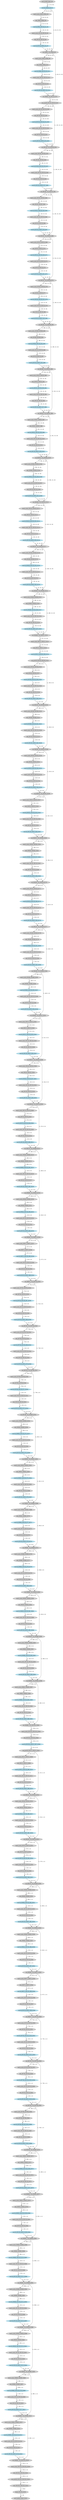 strict digraph  {
"0 /nncf_model_input_0" [id=0, label="nncf_model_input_#0", style=filled, type=nncf_model_input];
"1 DenseNet/NNCFConv2d[conv1]/conv2d_0" [color=lightblue, id=1, label="conv2d_OW64_G0_#1", style=filled, type=conv2d];
"2 DenseNet/Sequential[dense1]/Bottleneck[0]/NNCFBatchNorm2d[bn1]/batch_norm_0" [id=2, label="batch_norm_IW64_OW64_#2", style=filled, type=batch_norm];
"3 DenseNet/Sequential[dense1]/Bottleneck[0]/relu_0" [id=3, label="relu_IW64_OW64_#3", style=filled, type=relu];
"4 DenseNet/Sequential[dense1]/Bottleneck[0]/NNCFConv2d[conv1]/conv2d_0" [color=lightblue, id=4, label="conv2d_IW64_OW128_G1_#4", style=filled, type=conv2d];
"5 DenseNet/Sequential[dense1]/Bottleneck[0]/NNCFBatchNorm2d[bn2]/batch_norm_0" [id=5, label="batch_norm_IW128_OW128_#5", style=filled, type=batch_norm];
"6 DenseNet/Sequential[dense1]/Bottleneck[0]/relu_1" [id=6, label="relu_IW128_OW128_#6", style=filled, type=relu];
"7 DenseNet/Sequential[dense1]/Bottleneck[0]/NNCFConv2d[conv2]/conv2d_0" [color=lightblue, id=7, label="conv2d_IW128_OW32_G2_#7", style=filled, type=conv2d];
"8 DenseNet/Sequential[dense1]/Bottleneck[0]/cat_0" [id=8, label="cat_IW[64, 32]_OW96_#8", style=filled, type=cat];
"9 DenseNet/Sequential[dense1]/Bottleneck[1]/NNCFBatchNorm2d[bn1]/batch_norm_0" [id=9, label="batch_norm_IW96_OW96_#9", style=filled, type=batch_norm];
"10 DenseNet/Sequential[dense1]/Bottleneck[1]/relu_0" [id=10, label="relu_IW96_OW96_#10", style=filled, type=relu];
"11 DenseNet/Sequential[dense1]/Bottleneck[1]/NNCFConv2d[conv1]/conv2d_0" [color=lightblue, id=11, label="conv2d_IW96_OW128_G3_#11", style=filled, type=conv2d];
"12 DenseNet/Sequential[dense1]/Bottleneck[1]/NNCFBatchNorm2d[bn2]/batch_norm_0" [id=12, label="batch_norm_IW128_OW128_#12", style=filled, type=batch_norm];
"13 DenseNet/Sequential[dense1]/Bottleneck[1]/relu_1" [id=13, label="relu_IW128_OW128_#13", style=filled, type=relu];
"14 DenseNet/Sequential[dense1]/Bottleneck[1]/NNCFConv2d[conv2]/conv2d_0" [color=lightblue, id=14, label="conv2d_IW128_OW32_G4_#14", style=filled, type=conv2d];
"15 DenseNet/Sequential[dense1]/Bottleneck[1]/cat_0" [id=15, label="cat_IW[96, 32]_OW128_#15", style=filled, type=cat];
"16 DenseNet/Transition[trans1]/avg_pool2d_0" [id=16, label="avg_pool2d_IW128_OW128_#47", style=filled, type=avg_pool2d];
"17 DenseNet/Sequential[dense2]/Bottleneck[0]/NNCFBatchNorm2d[bn1]/batch_norm_0" [id=17, label="batch_norm_IW128_OW128_#48", style=filled, type=batch_norm];
"18 DenseNet/Sequential[dense2]/Bottleneck[0]/relu_0" [id=18, label="relu_IW128_OW128_#49", style=filled, type=relu];
"19 DenseNet/Sequential[dense2]/Bottleneck[0]/NNCFConv2d[conv1]/conv2d_0" [color=lightblue, id=19, label="conv2d_IW128_OW128_G14_#50", style=filled, type=conv2d];
"20 DenseNet/Sequential[dense2]/Bottleneck[0]/NNCFBatchNorm2d[bn2]/batch_norm_0" [id=20, label="batch_norm_IW128_OW128_#51", style=filled, type=batch_norm];
"21 DenseNet/Sequential[dense2]/Bottleneck[0]/relu_1" [id=21, label="relu_IW128_OW128_#52", style=filled, type=relu];
"22 DenseNet/Sequential[dense2]/Bottleneck[0]/NNCFConv2d[conv2]/conv2d_0" [color=lightblue, id=22, label="conv2d_IW128_OW32_G15_#53", style=filled, type=conv2d];
"23 DenseNet/Sequential[dense2]/Bottleneck[0]/cat_0" [id=23, label="cat_IW[128, 32]_OW160_#54", style=filled, type=cat];
"24 DenseNet/Sequential[dense2]/Bottleneck[1]/NNCFBatchNorm2d[bn1]/batch_norm_0" [id=24, label="batch_norm_IW160_OW160_#55", style=filled, type=batch_norm];
"25 DenseNet/Sequential[dense2]/Bottleneck[1]/relu_0" [id=25, label="relu_IW160_OW160_#56", style=filled, type=relu];
"26 DenseNet/Sequential[dense2]/Bottleneck[1]/NNCFConv2d[conv1]/conv2d_0" [color=lightblue, id=26, label="conv2d_IW160_OW128_G16_#57", style=filled, type=conv2d];
"27 DenseNet/Sequential[dense2]/Bottleneck[1]/NNCFBatchNorm2d[bn2]/batch_norm_0" [id=27, label="batch_norm_IW128_OW128_#58", style=filled, type=batch_norm];
"28 DenseNet/Sequential[dense2]/Bottleneck[1]/relu_1" [id=28, label="relu_IW128_OW128_#59", style=filled, type=relu];
"29 DenseNet/Sequential[dense2]/Bottleneck[1]/NNCFConv2d[conv2]/conv2d_0" [color=lightblue, id=29, label="conv2d_IW128_OW32_G17_#60", style=filled, type=conv2d];
"30 DenseNet/Sequential[dense2]/Bottleneck[1]/cat_0" [id=30, label="cat_IW[160, 32]_OW192_#61", style=filled, type=cat];
"31 DenseNet/Sequential[dense2]/Bottleneck[2]/NNCFBatchNorm2d[bn1]/batch_norm_0" [id=31, label="batch_norm_IW192_OW192_#62", style=filled, type=batch_norm];
"32 DenseNet/Sequential[dense2]/Bottleneck[2]/relu_0" [id=32, label="relu_IW192_OW192_#63", style=filled, type=relu];
"33 DenseNet/Sequential[dense2]/Bottleneck[2]/NNCFConv2d[conv1]/conv2d_0" [color=lightblue, id=33, label="conv2d_IW192_OW128_G18_#64", style=filled, type=conv2d];
"34 DenseNet/Sequential[dense2]/Bottleneck[2]/NNCFBatchNorm2d[bn2]/batch_norm_0" [id=34, label="batch_norm_IW128_OW128_#65", style=filled, type=batch_norm];
"35 DenseNet/Sequential[dense2]/Bottleneck[2]/relu_1" [id=35, label="relu_IW128_OW128_#66", style=filled, type=relu];
"36 DenseNet/Sequential[dense2]/Bottleneck[2]/NNCFConv2d[conv2]/conv2d_0" [color=lightblue, id=36, label="conv2d_IW128_OW32_G19_#67", style=filled, type=conv2d];
"37 DenseNet/Sequential[dense2]/Bottleneck[2]/cat_0" [id=37, label="cat_IW[192, 32]_OW224_#68", style=filled, type=cat];
"38 DenseNet/Sequential[dense2]/Bottleneck[3]/NNCFBatchNorm2d[bn1]/batch_norm_0" [id=38, label="batch_norm_IW224_OW224_#69", style=filled, type=batch_norm];
"39 DenseNet/Sequential[dense2]/Bottleneck[3]/relu_0" [id=39, label="relu_IW224_OW224_#70", style=filled, type=relu];
"40 DenseNet/Sequential[dense2]/Bottleneck[3]/NNCFConv2d[conv1]/conv2d_0" [color=lightblue, id=40, label="conv2d_IW224_OW128_G20_#71", style=filled, type=conv2d];
"41 DenseNet/Sequential[dense2]/Bottleneck[3]/NNCFBatchNorm2d[bn2]/batch_norm_0" [id=41, label="batch_norm_IW128_OW128_#72", style=filled, type=batch_norm];
"42 DenseNet/Sequential[dense2]/Bottleneck[3]/relu_1" [id=42, label="relu_IW128_OW128_#73", style=filled, type=relu];
"43 DenseNet/Sequential[dense2]/Bottleneck[3]/NNCFConv2d[conv2]/conv2d_0" [color=lightblue, id=43, label="conv2d_IW128_OW32_G21_#74", style=filled, type=conv2d];
"44 DenseNet/Sequential[dense2]/Bottleneck[3]/cat_0" [id=44, label="cat_IW[224, 32]_OW256_#75", style=filled, type=cat];
"45 DenseNet/Sequential[dense2]/Bottleneck[4]/NNCFBatchNorm2d[bn1]/batch_norm_0" [id=45, label="batch_norm_IW256_OW256_#76", style=filled, type=batch_norm];
"46 DenseNet/Sequential[dense2]/Bottleneck[4]/relu_0" [id=46, label="relu_IW256_OW256_#77", style=filled, type=relu];
"47 DenseNet/Sequential[dense2]/Bottleneck[4]/NNCFConv2d[conv1]/conv2d_0" [color=lightblue, id=47, label="conv2d_IW256_OW128_G22_#78", style=filled, type=conv2d];
"48 DenseNet/Sequential[dense2]/Bottleneck[4]/NNCFBatchNorm2d[bn2]/batch_norm_0" [id=48, label="batch_norm_IW128_OW128_#79", style=filled, type=batch_norm];
"49 DenseNet/Sequential[dense2]/Bottleneck[4]/relu_1" [id=49, label="relu_IW128_OW128_#80", style=filled, type=relu];
"50 DenseNet/Sequential[dense2]/Bottleneck[4]/NNCFConv2d[conv2]/conv2d_0" [color=lightblue, id=50, label="conv2d_IW128_OW32_G23_#81", style=filled, type=conv2d];
"51 DenseNet/Sequential[dense2]/Bottleneck[4]/cat_0" [id=51, label="cat_IW[256, 32]_OW288_#82", style=filled, type=cat];
"52 DenseNet/Sequential[dense2]/Bottleneck[5]/NNCFBatchNorm2d[bn1]/batch_norm_0" [id=52, label="batch_norm_IW288_OW288_#83", style=filled, type=batch_norm];
"53 DenseNet/Sequential[dense2]/Bottleneck[5]/relu_0" [id=53, label="relu_IW288_OW288_#84", style=filled, type=relu];
"54 DenseNet/Sequential[dense2]/Bottleneck[5]/NNCFConv2d[conv1]/conv2d_0" [color=lightblue, id=54, label="conv2d_IW288_OW128_G24_#85", style=filled, type=conv2d];
"55 DenseNet/Sequential[dense2]/Bottleneck[5]/NNCFBatchNorm2d[bn2]/batch_norm_0" [id=55, label="batch_norm_IW128_OW128_#86", style=filled, type=batch_norm];
"56 DenseNet/Sequential[dense2]/Bottleneck[5]/relu_1" [id=56, label="relu_IW128_OW128_#87", style=filled, type=relu];
"57 DenseNet/Sequential[dense2]/Bottleneck[5]/NNCFConv2d[conv2]/conv2d_0" [color=lightblue, id=57, label="conv2d_IW128_OW32_G25_#88", style=filled, type=conv2d];
"58 DenseNet/Sequential[dense2]/Bottleneck[5]/cat_0" [id=58, label="cat_IW[288, 32]_OW320_#89", style=filled, type=cat];
"59 DenseNet/Sequential[dense2]/Bottleneck[6]/NNCFBatchNorm2d[bn1]/batch_norm_0" [id=59, label="batch_norm_IW320_OW320_#90", style=filled, type=batch_norm];
"60 DenseNet/Sequential[dense2]/Bottleneck[6]/relu_0" [id=60, label="relu_IW320_OW320_#91", style=filled, type=relu];
"61 DenseNet/Sequential[dense2]/Bottleneck[6]/NNCFConv2d[conv1]/conv2d_0" [color=lightblue, id=61, label="conv2d_IW320_OW128_G26_#92", style=filled, type=conv2d];
"62 DenseNet/Sequential[dense2]/Bottleneck[6]/NNCFBatchNorm2d[bn2]/batch_norm_0" [id=62, label="batch_norm_IW128_OW128_#93", style=filled, type=batch_norm];
"63 DenseNet/Sequential[dense2]/Bottleneck[6]/relu_1" [id=63, label="relu_IW128_OW128_#94", style=filled, type=relu];
"64 DenseNet/Sequential[dense2]/Bottleneck[6]/NNCFConv2d[conv2]/conv2d_0" [color=lightblue, id=64, label="conv2d_IW128_OW32_G27_#95", style=filled, type=conv2d];
"65 DenseNet/Sequential[dense2]/Bottleneck[6]/cat_0" [id=65, label="cat_IW[320, 32]_OW352_#96", style=filled, type=cat];
"66 DenseNet/Sequential[dense2]/Bottleneck[7]/NNCFBatchNorm2d[bn1]/batch_norm_0" [id=66, label="batch_norm_IW352_OW352_#97", style=filled, type=batch_norm];
"67 DenseNet/Sequential[dense2]/Bottleneck[7]/relu_0" [id=67, label="relu_IW352_OW352_#98", style=filled, type=relu];
"68 DenseNet/Sequential[dense2]/Bottleneck[7]/NNCFConv2d[conv1]/conv2d_0" [color=lightblue, id=68, label="conv2d_IW352_OW128_G28_#99", style=filled, type=conv2d];
"69 DenseNet/Sequential[dense2]/Bottleneck[7]/NNCFBatchNorm2d[bn2]/batch_norm_0" [id=69, label="batch_norm_IW128_OW128_#100", style=filled, type=batch_norm];
"70 DenseNet/Sequential[dense2]/Bottleneck[7]/relu_1" [id=70, label="relu_IW128_OW128_#101", style=filled, type=relu];
"71 DenseNet/Sequential[dense2]/Bottleneck[7]/NNCFConv2d[conv2]/conv2d_0" [color=lightblue, id=71, label="conv2d_IW128_OW32_G29_#102", style=filled, type=conv2d];
"72 DenseNet/Sequential[dense2]/Bottleneck[7]/cat_0" [id=72, label="cat_IW[352, 32]_OW384_#103", style=filled, type=cat];
"73 DenseNet/Sequential[dense2]/Bottleneck[8]/NNCFBatchNorm2d[bn1]/batch_norm_0" [id=73, label="batch_norm_IW384_OW384_#104", style=filled, type=batch_norm];
"74 DenseNet/Sequential[dense2]/Bottleneck[8]/relu_0" [id=74, label="relu_IW384_OW384_#105", style=filled, type=relu];
"75 DenseNet/Sequential[dense2]/Bottleneck[8]/NNCFConv2d[conv1]/conv2d_0" [color=lightblue, id=75, label="conv2d_IW384_OW128_G30_#106", style=filled, type=conv2d];
"76 DenseNet/Sequential[dense2]/Bottleneck[8]/NNCFBatchNorm2d[bn2]/batch_norm_0" [id=76, label="batch_norm_IW128_OW128_#107", style=filled, type=batch_norm];
"77 DenseNet/Sequential[dense2]/Bottleneck[8]/relu_1" [id=77, label="relu_IW128_OW128_#108", style=filled, type=relu];
"78 DenseNet/Sequential[dense2]/Bottleneck[8]/NNCFConv2d[conv2]/conv2d_0" [color=lightblue, id=78, label="conv2d_IW128_OW32_G31_#109", style=filled, type=conv2d];
"79 DenseNet/Sequential[dense2]/Bottleneck[8]/cat_0" [id=79, label="cat_IW[384, 32]_OW416_#110", style=filled, type=cat];
"80 DenseNet/Sequential[dense2]/Bottleneck[9]/NNCFBatchNorm2d[bn1]/batch_norm_0" [id=80, label="batch_norm_IW416_OW416_#111", style=filled, type=batch_norm];
"81 DenseNet/Sequential[dense2]/Bottleneck[9]/relu_0" [id=81, label="relu_IW416_OW416_#112", style=filled, type=relu];
"82 DenseNet/Sequential[dense2]/Bottleneck[9]/NNCFConv2d[conv1]/conv2d_0" [color=lightblue, id=82, label="conv2d_IW416_OW128_G32_#113", style=filled, type=conv2d];
"83 DenseNet/Sequential[dense2]/Bottleneck[9]/NNCFBatchNorm2d[bn2]/batch_norm_0" [id=83, label="batch_norm_IW128_OW128_#114", style=filled, type=batch_norm];
"84 DenseNet/Sequential[dense2]/Bottleneck[9]/relu_1" [id=84, label="relu_IW128_OW128_#115", style=filled, type=relu];
"85 DenseNet/Sequential[dense2]/Bottleneck[9]/NNCFConv2d[conv2]/conv2d_0" [color=lightblue, id=85, label="conv2d_IW128_OW32_G33_#116", style=filled, type=conv2d];
"86 DenseNet/Sequential[dense2]/Bottleneck[9]/cat_0" [id=86, label="cat_IW[416, 32]_OW448_#117", style=filled, type=cat];
"87 DenseNet/Sequential[dense2]/Bottleneck[10]/NNCFBatchNorm2d[bn1]/batch_norm_0" [id=87, label="batch_norm_IW448_OW448_#118", style=filled, type=batch_norm];
"88 DenseNet/Sequential[dense2]/Bottleneck[10]/relu_0" [id=88, label="relu_IW448_OW448_#119", style=filled, type=relu];
"89 DenseNet/Sequential[dense2]/Bottleneck[10]/NNCFConv2d[conv1]/conv2d_0" [color=lightblue, id=89, label="conv2d_IW448_OW128_G34_#120", style=filled, type=conv2d];
"90 DenseNet/Sequential[dense2]/Bottleneck[10]/NNCFBatchNorm2d[bn2]/batch_norm_0" [id=90, label="batch_norm_IW128_OW128_#121", style=filled, type=batch_norm];
"91 DenseNet/Sequential[dense2]/Bottleneck[10]/relu_1" [id=91, label="relu_IW128_OW128_#122", style=filled, type=relu];
"92 DenseNet/Sequential[dense2]/Bottleneck[10]/NNCFConv2d[conv2]/conv2d_0" [color=lightblue, id=92, label="conv2d_IW128_OW32_G35_#123", style=filled, type=conv2d];
"93 DenseNet/Sequential[dense2]/Bottleneck[10]/cat_0" [id=93, label="cat_IW[448, 32]_OW480_#124", style=filled, type=cat];
"94 DenseNet/Sequential[dense2]/Bottleneck[11]/NNCFBatchNorm2d[bn1]/batch_norm_0" [id=94, label="batch_norm_IW480_OW480_#125", style=filled, type=batch_norm];
"95 DenseNet/Sequential[dense2]/Bottleneck[11]/relu_0" [id=95, label="relu_IW480_OW480_#126", style=filled, type=relu];
"96 DenseNet/Sequential[dense2]/Bottleneck[11]/NNCFConv2d[conv1]/conv2d_0" [color=lightblue, id=96, label="conv2d_IW480_OW128_G36_#127", style=filled, type=conv2d];
"97 DenseNet/Sequential[dense2]/Bottleneck[11]/NNCFBatchNorm2d[bn2]/batch_norm_0" [id=97, label="batch_norm_IW128_OW128_#128", style=filled, type=batch_norm];
"98 DenseNet/Sequential[dense2]/Bottleneck[11]/relu_1" [id=98, label="relu_IW128_OW128_#129", style=filled, type=relu];
"99 DenseNet/Sequential[dense2]/Bottleneck[11]/NNCFConv2d[conv2]/conv2d_0" [color=lightblue, id=99, label="conv2d_IW128_OW32_G37_#130", style=filled, type=conv2d];
"100 DenseNet/Sequential[dense2]/Bottleneck[11]/cat_0" [id=100, label="cat_IW[480, 32]_OW512_#131", style=filled, type=cat];
"101 DenseNet/Transition[trans2]/NNCFBatchNorm2d[bn]/batch_norm_0" [id=101, label="batch_norm_IW512_OW512_#132", style=filled, type=batch_norm];
"102 DenseNet/Transition[trans2]/relu_0" [id=102, label="relu_IW512_OW512_#133", style=filled, type=relu];
"103 DenseNet/Transition[trans2]/NNCFConv2d[conv]/conv2d_0" [color=lightblue, id=103, label="conv2d_IW512_OW256_G38_#134", style=filled, type=conv2d];
"104 DenseNet/Transition[trans2]/avg_pool2d_0" [id=104, label="avg_pool2d_IW256_OW256_#135", style=filled, type=avg_pool2d];
"105 DenseNet/Sequential[dense3]/Bottleneck[0]/NNCFBatchNorm2d[bn1]/batch_norm_0" [id=105, label="batch_norm_IW256_OW256_#136", style=filled, type=batch_norm];
"106 DenseNet/Sequential[dense3]/Bottleneck[0]/relu_0" [id=106, label="relu_IW256_OW256_#137", style=filled, type=relu];
"107 DenseNet/Sequential[dense3]/Bottleneck[0]/NNCFConv2d[conv1]/conv2d_0" [color=lightblue, id=107, label="conv2d_IW256_OW128_G39_#138", style=filled, type=conv2d];
"108 DenseNet/Sequential[dense3]/Bottleneck[0]/NNCFBatchNorm2d[bn2]/batch_norm_0" [id=108, label="batch_norm_IW128_OW128_#139", style=filled, type=batch_norm];
"109 DenseNet/Sequential[dense3]/Bottleneck[0]/relu_1" [id=109, label="relu_IW128_OW128_#140", style=filled, type=relu];
"110 DenseNet/Sequential[dense3]/Bottleneck[0]/NNCFConv2d[conv2]/conv2d_0" [color=lightblue, id=110, label="conv2d_IW128_OW32_G40_#141", style=filled, type=conv2d];
"111 DenseNet/Sequential[dense3]/Bottleneck[0]/cat_0" [id=111, label="cat_IW[256, 32]_OW288_#142", style=filled, type=cat];
"112 DenseNet/Sequential[dense3]/Bottleneck[1]/NNCFBatchNorm2d[bn1]/batch_norm_0" [id=112, label="batch_norm_IW288_OW288_#143", style=filled, type=batch_norm];
"113 DenseNet/Sequential[dense3]/Bottleneck[1]/relu_0" [id=113, label="relu_IW288_OW288_#144", style=filled, type=relu];
"114 DenseNet/Sequential[dense3]/Bottleneck[1]/NNCFConv2d[conv1]/conv2d_0" [color=lightblue, id=114, label="conv2d_IW288_OW128_G41_#145", style=filled, type=conv2d];
"115 DenseNet/Sequential[dense3]/Bottleneck[1]/NNCFBatchNorm2d[bn2]/batch_norm_0" [id=115, label="batch_norm_IW128_OW128_#146", style=filled, type=batch_norm];
"116 DenseNet/Sequential[dense3]/Bottleneck[1]/relu_1" [id=116, label="relu_IW128_OW128_#147", style=filled, type=relu];
"117 DenseNet/Sequential[dense3]/Bottleneck[1]/NNCFConv2d[conv2]/conv2d_0" [color=lightblue, id=117, label="conv2d_IW128_OW32_G42_#148", style=filled, type=conv2d];
"118 DenseNet/Sequential[dense3]/Bottleneck[1]/cat_0" [id=118, label="cat_IW[288, 32]_OW320_#149", style=filled, type=cat];
"119 DenseNet/Sequential[dense3]/Bottleneck[2]/NNCFBatchNorm2d[bn1]/batch_norm_0" [id=119, label="batch_norm_IW320_OW320_#150", style=filled, type=batch_norm];
"120 DenseNet/Sequential[dense3]/Bottleneck[2]/relu_0" [id=120, label="relu_IW320_OW320_#151", style=filled, type=relu];
"121 DenseNet/Sequential[dense3]/Bottleneck[2]/NNCFConv2d[conv1]/conv2d_0" [color=lightblue, id=121, label="conv2d_IW320_OW128_G43_#152", style=filled, type=conv2d];
"122 DenseNet/Sequential[dense3]/Bottleneck[2]/NNCFBatchNorm2d[bn2]/batch_norm_0" [id=122, label="batch_norm_IW128_OW128_#153", style=filled, type=batch_norm];
"123 DenseNet/Sequential[dense3]/Bottleneck[2]/relu_1" [id=123, label="relu_IW128_OW128_#154", style=filled, type=relu];
"124 DenseNet/Sequential[dense3]/Bottleneck[2]/NNCFConv2d[conv2]/conv2d_0" [color=lightblue, id=124, label="conv2d_IW128_OW32_G44_#155", style=filled, type=conv2d];
"125 DenseNet/Sequential[dense3]/Bottleneck[2]/cat_0" [id=125, label="cat_IW[320, 32]_OW352_#156", style=filled, type=cat];
"126 DenseNet/Sequential[dense3]/Bottleneck[3]/NNCFBatchNorm2d[bn1]/batch_norm_0" [id=126, label="batch_norm_IW352_OW352_#157", style=filled, type=batch_norm];
"127 DenseNet/Sequential[dense3]/Bottleneck[3]/relu_0" [id=127, label="relu_IW352_OW352_#158", style=filled, type=relu];
"128 DenseNet/Sequential[dense3]/Bottleneck[3]/NNCFConv2d[conv1]/conv2d_0" [color=lightblue, id=128, label="conv2d_IW352_OW128_G45_#159", style=filled, type=conv2d];
"129 DenseNet/Sequential[dense3]/Bottleneck[3]/NNCFBatchNorm2d[bn2]/batch_norm_0" [id=129, label="batch_norm_IW128_OW128_#160", style=filled, type=batch_norm];
"130 DenseNet/Sequential[dense3]/Bottleneck[3]/relu_1" [id=130, label="relu_IW128_OW128_#161", style=filled, type=relu];
"131 DenseNet/Sequential[dense3]/Bottleneck[3]/NNCFConv2d[conv2]/conv2d_0" [color=lightblue, id=131, label="conv2d_IW128_OW32_G46_#162", style=filled, type=conv2d];
"132 DenseNet/Sequential[dense3]/Bottleneck[3]/cat_0" [id=132, label="cat_IW[352, 32]_OW384_#163", style=filled, type=cat];
"133 DenseNet/Sequential[dense3]/Bottleneck[4]/NNCFBatchNorm2d[bn1]/batch_norm_0" [id=133, label="batch_norm_IW384_OW384_#164", style=filled, type=batch_norm];
"134 DenseNet/Sequential[dense3]/Bottleneck[4]/relu_0" [id=134, label="relu_IW384_OW384_#165", style=filled, type=relu];
"135 DenseNet/Sequential[dense3]/Bottleneck[4]/NNCFConv2d[conv1]/conv2d_0" [color=lightblue, id=135, label="conv2d_IW384_OW128_G47_#166", style=filled, type=conv2d];
"136 DenseNet/Sequential[dense3]/Bottleneck[4]/NNCFBatchNorm2d[bn2]/batch_norm_0" [id=136, label="batch_norm_IW128_OW128_#167", style=filled, type=batch_norm];
"137 DenseNet/Sequential[dense3]/Bottleneck[4]/relu_1" [id=137, label="relu_IW128_OW128_#168", style=filled, type=relu];
"138 DenseNet/Sequential[dense3]/Bottleneck[4]/NNCFConv2d[conv2]/conv2d_0" [color=lightblue, id=138, label="conv2d_IW128_OW32_G48_#169", style=filled, type=conv2d];
"139 DenseNet/Sequential[dense3]/Bottleneck[4]/cat_0" [id=139, label="cat_IW[384, 32]_OW416_#170", style=filled, type=cat];
"140 DenseNet/Sequential[dense3]/Bottleneck[5]/NNCFBatchNorm2d[bn1]/batch_norm_0" [id=140, label="batch_norm_IW416_OW416_#171", style=filled, type=batch_norm];
"141 DenseNet/Sequential[dense3]/Bottleneck[5]/relu_0" [id=141, label="relu_IW416_OW416_#172", style=filled, type=relu];
"142 DenseNet/Sequential[dense3]/Bottleneck[5]/NNCFConv2d[conv1]/conv2d_0" [color=lightblue, id=142, label="conv2d_IW416_OW128_G49_#173", style=filled, type=conv2d];
"143 DenseNet/Sequential[dense3]/Bottleneck[5]/NNCFBatchNorm2d[bn2]/batch_norm_0" [id=143, label="batch_norm_IW128_OW128_#174", style=filled, type=batch_norm];
"144 DenseNet/Sequential[dense3]/Bottleneck[5]/relu_1" [id=144, label="relu_IW128_OW128_#175", style=filled, type=relu];
"145 DenseNet/Sequential[dense3]/Bottleneck[5]/NNCFConv2d[conv2]/conv2d_0" [color=lightblue, id=145, label="conv2d_IW128_OW32_G50_#176", style=filled, type=conv2d];
"146 DenseNet/Sequential[dense3]/Bottleneck[5]/cat_0" [id=146, label="cat_IW[416, 32]_OW448_#177", style=filled, type=cat];
"147 DenseNet/Sequential[dense3]/Bottleneck[6]/NNCFBatchNorm2d[bn1]/batch_norm_0" [id=147, label="batch_norm_IW448_OW448_#178", style=filled, type=batch_norm];
"148 DenseNet/Sequential[dense3]/Bottleneck[6]/relu_0" [id=148, label="relu_IW448_OW448_#179", style=filled, type=relu];
"149 DenseNet/Sequential[dense3]/Bottleneck[6]/NNCFConv2d[conv1]/conv2d_0" [color=lightblue, id=149, label="conv2d_IW448_OW128_G51_#180", style=filled, type=conv2d];
"150 DenseNet/Sequential[dense3]/Bottleneck[6]/NNCFBatchNorm2d[bn2]/batch_norm_0" [id=150, label="batch_norm_IW128_OW128_#181", style=filled, type=batch_norm];
"151 DenseNet/Sequential[dense3]/Bottleneck[6]/relu_1" [id=151, label="relu_IW128_OW128_#182", style=filled, type=relu];
"152 DenseNet/Sequential[dense3]/Bottleneck[6]/NNCFConv2d[conv2]/conv2d_0" [color=lightblue, id=152, label="conv2d_IW128_OW32_G52_#183", style=filled, type=conv2d];
"153 DenseNet/Sequential[dense3]/Bottleneck[6]/cat_0" [id=153, label="cat_IW[448, 32]_OW480_#184", style=filled, type=cat];
"154 DenseNet/Sequential[dense3]/Bottleneck[7]/NNCFBatchNorm2d[bn1]/batch_norm_0" [id=154, label="batch_norm_IW480_OW480_#185", style=filled, type=batch_norm];
"155 DenseNet/Sequential[dense3]/Bottleneck[7]/relu_0" [id=155, label="relu_IW480_OW480_#186", style=filled, type=relu];
"156 DenseNet/Sequential[dense3]/Bottleneck[7]/NNCFConv2d[conv1]/conv2d_0" [color=lightblue, id=156, label="conv2d_IW480_OW128_G53_#187", style=filled, type=conv2d];
"157 DenseNet/Sequential[dense3]/Bottleneck[7]/NNCFBatchNorm2d[bn2]/batch_norm_0" [id=157, label="batch_norm_IW128_OW128_#188", style=filled, type=batch_norm];
"158 DenseNet/Sequential[dense3]/Bottleneck[7]/relu_1" [id=158, label="relu_IW128_OW128_#189", style=filled, type=relu];
"159 DenseNet/Sequential[dense3]/Bottleneck[7]/NNCFConv2d[conv2]/conv2d_0" [color=lightblue, id=159, label="conv2d_IW128_OW32_G54_#190", style=filled, type=conv2d];
"160 DenseNet/Sequential[dense3]/Bottleneck[7]/cat_0" [id=160, label="cat_IW[480, 32]_OW512_#191", style=filled, type=cat];
"161 DenseNet/Sequential[dense3]/Bottleneck[8]/NNCFBatchNorm2d[bn1]/batch_norm_0" [id=161, label="batch_norm_IW512_OW512_#192", style=filled, type=batch_norm];
"162 DenseNet/Sequential[dense3]/Bottleneck[8]/relu_0" [id=162, label="relu_IW512_OW512_#193", style=filled, type=relu];
"163 DenseNet/Sequential[dense3]/Bottleneck[8]/NNCFConv2d[conv1]/conv2d_0" [color=lightblue, id=163, label="conv2d_IW512_OW128_G55_#194", style=filled, type=conv2d];
"164 DenseNet/Sequential[dense3]/Bottleneck[8]/NNCFBatchNorm2d[bn2]/batch_norm_0" [id=164, label="batch_norm_IW128_OW128_#195", style=filled, type=batch_norm];
"165 DenseNet/Sequential[dense3]/Bottleneck[8]/relu_1" [id=165, label="relu_IW128_OW128_#196", style=filled, type=relu];
"166 DenseNet/Sequential[dense3]/Bottleneck[8]/NNCFConv2d[conv2]/conv2d_0" [color=lightblue, id=166, label="conv2d_IW128_OW32_G56_#197", style=filled, type=conv2d];
"167 DenseNet/Sequential[dense3]/Bottleneck[8]/cat_0" [id=167, label="cat_IW[512, 32]_OW544_#198", style=filled, type=cat];
"168 DenseNet/Sequential[dense3]/Bottleneck[9]/NNCFBatchNorm2d[bn1]/batch_norm_0" [id=168, label="batch_norm_IW544_OW544_#199", style=filled, type=batch_norm];
"169 DenseNet/Sequential[dense3]/Bottleneck[9]/relu_0" [id=169, label="relu_IW544_OW544_#200", style=filled, type=relu];
"170 DenseNet/Sequential[dense3]/Bottleneck[9]/NNCFConv2d[conv1]/conv2d_0" [color=lightblue, id=170, label="conv2d_IW544_OW128_G57_#201", style=filled, type=conv2d];
"171 DenseNet/Sequential[dense3]/Bottleneck[9]/NNCFBatchNorm2d[bn2]/batch_norm_0" [id=171, label="batch_norm_IW128_OW128_#202", style=filled, type=batch_norm];
"172 DenseNet/Sequential[dense3]/Bottleneck[9]/relu_1" [id=172, label="relu_IW128_OW128_#203", style=filled, type=relu];
"173 DenseNet/Sequential[dense3]/Bottleneck[9]/NNCFConv2d[conv2]/conv2d_0" [color=lightblue, id=173, label="conv2d_IW128_OW32_G58_#204", style=filled, type=conv2d];
"174 DenseNet/Sequential[dense3]/Bottleneck[9]/cat_0" [id=174, label="cat_IW[544, 32]_OW576_#205", style=filled, type=cat];
"175 DenseNet/Sequential[dense3]/Bottleneck[10]/NNCFBatchNorm2d[bn1]/batch_norm_0" [id=175, label="batch_norm_IW576_OW576_#206", style=filled, type=batch_norm];
"176 DenseNet/Sequential[dense3]/Bottleneck[10]/relu_0" [id=176, label="relu_IW576_OW576_#207", style=filled, type=relu];
"177 DenseNet/Sequential[dense3]/Bottleneck[10]/NNCFConv2d[conv1]/conv2d_0" [color=lightblue, id=177, label="conv2d_IW576_OW128_G59_#208", style=filled, type=conv2d];
"178 DenseNet/Sequential[dense3]/Bottleneck[10]/NNCFBatchNorm2d[bn2]/batch_norm_0" [id=178, label="batch_norm_IW128_OW128_#209", style=filled, type=batch_norm];
"179 DenseNet/Sequential[dense3]/Bottleneck[10]/relu_1" [id=179, label="relu_IW128_OW128_#210", style=filled, type=relu];
"180 DenseNet/Sequential[dense3]/Bottleneck[10]/NNCFConv2d[conv2]/conv2d_0" [color=lightblue, id=180, label="conv2d_IW128_OW32_G60_#211", style=filled, type=conv2d];
"181 DenseNet/Sequential[dense3]/Bottleneck[10]/cat_0" [id=181, label="cat_IW[576, 32]_OW608_#212", style=filled, type=cat];
"182 DenseNet/Sequential[dense3]/Bottleneck[11]/NNCFBatchNorm2d[bn1]/batch_norm_0" [id=182, label="batch_norm_IW608_OW608_#213", style=filled, type=batch_norm];
"183 DenseNet/Sequential[dense3]/Bottleneck[11]/relu_0" [id=183, label="relu_IW608_OW608_#214", style=filled, type=relu];
"184 DenseNet/Sequential[dense3]/Bottleneck[11]/NNCFConv2d[conv1]/conv2d_0" [color=lightblue, id=184, label="conv2d_IW608_OW128_G61_#215", style=filled, type=conv2d];
"185 DenseNet/Sequential[dense3]/Bottleneck[11]/NNCFBatchNorm2d[bn2]/batch_norm_0" [id=185, label="batch_norm_IW128_OW128_#216", style=filled, type=batch_norm];
"186 DenseNet/Sequential[dense3]/Bottleneck[11]/relu_1" [id=186, label="relu_IW128_OW128_#217", style=filled, type=relu];
"187 DenseNet/Sequential[dense3]/Bottleneck[11]/NNCFConv2d[conv2]/conv2d_0" [color=lightblue, id=187, label="conv2d_IW128_OW32_G62_#218", style=filled, type=conv2d];
"188 DenseNet/Sequential[dense3]/Bottleneck[11]/cat_0" [id=188, label="cat_IW[608, 32]_OW640_#219", style=filled, type=cat];
"189 DenseNet/Sequential[dense3]/Bottleneck[12]/NNCFBatchNorm2d[bn1]/batch_norm_0" [id=189, label="batch_norm_IW640_OW640_#220", style=filled, type=batch_norm];
"190 DenseNet/Sequential[dense3]/Bottleneck[12]/relu_0" [id=190, label="relu_IW640_OW640_#221", style=filled, type=relu];
"191 DenseNet/Sequential[dense3]/Bottleneck[12]/NNCFConv2d[conv1]/conv2d_0" [color=lightblue, id=191, label="conv2d_IW640_OW128_G63_#222", style=filled, type=conv2d];
"192 DenseNet/Sequential[dense3]/Bottleneck[12]/NNCFBatchNorm2d[bn2]/batch_norm_0" [id=192, label="batch_norm_IW128_OW128_#223", style=filled, type=batch_norm];
"193 DenseNet/Sequential[dense3]/Bottleneck[12]/relu_1" [id=193, label="relu_IW128_OW128_#224", style=filled, type=relu];
"194 DenseNet/Sequential[dense3]/Bottleneck[12]/NNCFConv2d[conv2]/conv2d_0" [color=lightblue, id=194, label="conv2d_IW128_OW32_G64_#225", style=filled, type=conv2d];
"195 DenseNet/Sequential[dense3]/Bottleneck[12]/cat_0" [id=195, label="cat_IW[640, 32]_OW672_#226", style=filled, type=cat];
"196 DenseNet/Sequential[dense3]/Bottleneck[13]/NNCFBatchNorm2d[bn1]/batch_norm_0" [id=196, label="batch_norm_IW672_OW672_#227", style=filled, type=batch_norm];
"197 DenseNet/Sequential[dense3]/Bottleneck[13]/relu_0" [id=197, label="relu_IW672_OW672_#228", style=filled, type=relu];
"198 DenseNet/Sequential[dense3]/Bottleneck[13]/NNCFConv2d[conv1]/conv2d_0" [color=lightblue, id=198, label="conv2d_IW672_OW128_G65_#229", style=filled, type=conv2d];
"199 DenseNet/Sequential[dense3]/Bottleneck[13]/NNCFBatchNorm2d[bn2]/batch_norm_0" [id=199, label="batch_norm_IW128_OW128_#230", style=filled, type=batch_norm];
"200 DenseNet/Sequential[dense3]/Bottleneck[13]/relu_1" [id=200, label="relu_IW128_OW128_#231", style=filled, type=relu];
"201 DenseNet/Sequential[dense3]/Bottleneck[13]/NNCFConv2d[conv2]/conv2d_0" [color=lightblue, id=201, label="conv2d_IW128_OW32_G66_#232", style=filled, type=conv2d];
"202 DenseNet/Sequential[dense3]/Bottleneck[13]/cat_0" [id=202, label="cat_IW[672, 32]_OW704_#233", style=filled, type=cat];
"203 DenseNet/Sequential[dense3]/Bottleneck[14]/NNCFBatchNorm2d[bn1]/batch_norm_0" [id=203, label="batch_norm_IW704_OW704_#234", style=filled, type=batch_norm];
"204 DenseNet/Sequential[dense3]/Bottleneck[14]/relu_0" [id=204, label="relu_IW704_OW704_#235", style=filled, type=relu];
"205 DenseNet/Sequential[dense3]/Bottleneck[14]/NNCFConv2d[conv1]/conv2d_0" [color=lightblue, id=205, label="conv2d_IW704_OW128_G67_#236", style=filled, type=conv2d];
"206 DenseNet/Sequential[dense3]/Bottleneck[14]/NNCFBatchNorm2d[bn2]/batch_norm_0" [id=206, label="batch_norm_IW128_OW128_#237", style=filled, type=batch_norm];
"207 DenseNet/Sequential[dense3]/Bottleneck[14]/relu_1" [id=207, label="relu_IW128_OW128_#238", style=filled, type=relu];
"208 DenseNet/Sequential[dense3]/Bottleneck[14]/NNCFConv2d[conv2]/conv2d_0" [color=lightblue, id=208, label="conv2d_IW128_OW32_G68_#239", style=filled, type=conv2d];
"209 DenseNet/Sequential[dense3]/Bottleneck[14]/cat_0" [id=209, label="cat_IW[704, 32]_OW736_#240", style=filled, type=cat];
"210 DenseNet/Sequential[dense3]/Bottleneck[15]/NNCFBatchNorm2d[bn1]/batch_norm_0" [id=210, label="batch_norm_IW736_OW736_#241", style=filled, type=batch_norm];
"211 DenseNet/Sequential[dense3]/Bottleneck[15]/relu_0" [id=211, label="relu_IW736_OW736_#242", style=filled, type=relu];
"212 DenseNet/Sequential[dense3]/Bottleneck[15]/NNCFConv2d[conv1]/conv2d_0" [color=lightblue, id=212, label="conv2d_IW736_OW128_G69_#243", style=filled, type=conv2d];
"213 DenseNet/Sequential[dense3]/Bottleneck[15]/NNCFBatchNorm2d[bn2]/batch_norm_0" [id=213, label="batch_norm_IW128_OW128_#244", style=filled, type=batch_norm];
"214 DenseNet/Sequential[dense3]/Bottleneck[15]/relu_1" [id=214, label="relu_IW128_OW128_#245", style=filled, type=relu];
"215 DenseNet/Sequential[dense3]/Bottleneck[15]/NNCFConv2d[conv2]/conv2d_0" [color=lightblue, id=215, label="conv2d_IW128_OW32_G70_#246", style=filled, type=conv2d];
"216 DenseNet/Sequential[dense3]/Bottleneck[15]/cat_0" [id=216, label="cat_IW[736, 32]_OW768_#247", style=filled, type=cat];
"217 DenseNet/Sequential[dense3]/Bottleneck[16]/NNCFBatchNorm2d[bn1]/batch_norm_0" [id=217, label="batch_norm_IW768_OW768_#248", style=filled, type=batch_norm];
"218 DenseNet/Sequential[dense3]/Bottleneck[16]/relu_0" [id=218, label="relu_IW768_OW768_#249", style=filled, type=relu];
"219 DenseNet/Sequential[dense3]/Bottleneck[16]/NNCFConv2d[conv1]/conv2d_0" [color=lightblue, id=219, label="conv2d_IW768_OW128_G71_#250", style=filled, type=conv2d];
"220 DenseNet/Sequential[dense3]/Bottleneck[16]/NNCFBatchNorm2d[bn2]/batch_norm_0" [id=220, label="batch_norm_IW128_OW128_#251", style=filled, type=batch_norm];
"221 DenseNet/Sequential[dense3]/Bottleneck[16]/relu_1" [id=221, label="relu_IW128_OW128_#252", style=filled, type=relu];
"222 DenseNet/Sequential[dense3]/Bottleneck[16]/NNCFConv2d[conv2]/conv2d_0" [color=lightblue, id=222, label="conv2d_IW128_OW32_G72_#253", style=filled, type=conv2d];
"223 DenseNet/Sequential[dense3]/Bottleneck[16]/cat_0" [id=223, label="cat_IW[768, 32]_OW800_#254", style=filled, type=cat];
"224 DenseNet/Sequential[dense3]/Bottleneck[17]/NNCFBatchNorm2d[bn1]/batch_norm_0" [id=224, label="batch_norm_IW800_OW800_#255", style=filled, type=batch_norm];
"225 DenseNet/Sequential[dense3]/Bottleneck[17]/relu_0" [id=225, label="relu_IW800_OW800_#256", style=filled, type=relu];
"226 DenseNet/Sequential[dense3]/Bottleneck[17]/NNCFConv2d[conv1]/conv2d_0" [color=lightblue, id=226, label="conv2d_IW800_OW128_G73_#257", style=filled, type=conv2d];
"227 DenseNet/Sequential[dense3]/Bottleneck[17]/NNCFBatchNorm2d[bn2]/batch_norm_0" [id=227, label="batch_norm_IW128_OW128_#258", style=filled, type=batch_norm];
"228 DenseNet/Sequential[dense3]/Bottleneck[17]/relu_1" [id=228, label="relu_IW128_OW128_#259", style=filled, type=relu];
"229 DenseNet/Sequential[dense3]/Bottleneck[17]/NNCFConv2d[conv2]/conv2d_0" [color=lightblue, id=229, label="conv2d_IW128_OW32_G74_#260", style=filled, type=conv2d];
"230 DenseNet/Sequential[dense3]/Bottleneck[17]/cat_0" [id=230, label="cat_IW[800, 32]_OW832_#261", style=filled, type=cat];
"231 DenseNet/Sequential[dense3]/Bottleneck[18]/NNCFBatchNorm2d[bn1]/batch_norm_0" [id=231, label="batch_norm_IW832_OW832_#262", style=filled, type=batch_norm];
"232 DenseNet/Sequential[dense3]/Bottleneck[18]/relu_0" [id=232, label="relu_IW832_OW832_#263", style=filled, type=relu];
"233 DenseNet/Sequential[dense3]/Bottleneck[18]/NNCFConv2d[conv1]/conv2d_0" [color=lightblue, id=233, label="conv2d_IW832_OW128_G75_#264", style=filled, type=conv2d];
"234 DenseNet/Sequential[dense3]/Bottleneck[18]/NNCFBatchNorm2d[bn2]/batch_norm_0" [id=234, label="batch_norm_IW128_OW128_#265", style=filled, type=batch_norm];
"235 DenseNet/Sequential[dense3]/Bottleneck[18]/relu_1" [id=235, label="relu_IW128_OW128_#266", style=filled, type=relu];
"236 DenseNet/Sequential[dense3]/Bottleneck[18]/NNCFConv2d[conv2]/conv2d_0" [color=lightblue, id=236, label="conv2d_IW128_OW32_G76_#267", style=filled, type=conv2d];
"237 DenseNet/Sequential[dense3]/Bottleneck[18]/cat_0" [id=237, label="cat_IW[832, 32]_OW864_#268", style=filled, type=cat];
"238 DenseNet/Sequential[dense3]/Bottleneck[19]/NNCFBatchNorm2d[bn1]/batch_norm_0" [id=238, label="batch_norm_IW864_OW864_#269", style=filled, type=batch_norm];
"239 DenseNet/Sequential[dense3]/Bottleneck[19]/relu_0" [id=239, label="relu_IW864_OW864_#270", style=filled, type=relu];
"240 DenseNet/Sequential[dense3]/Bottleneck[19]/NNCFConv2d[conv1]/conv2d_0" [color=lightblue, id=240, label="conv2d_IW864_OW128_G77_#271", style=filled, type=conv2d];
"241 DenseNet/Sequential[dense3]/Bottleneck[19]/NNCFBatchNorm2d[bn2]/batch_norm_0" [id=241, label="batch_norm_IW128_OW128_#272", style=filled, type=batch_norm];
"242 DenseNet/Sequential[dense3]/Bottleneck[19]/relu_1" [id=242, label="relu_IW128_OW128_#273", style=filled, type=relu];
"243 DenseNet/Sequential[dense3]/Bottleneck[19]/NNCFConv2d[conv2]/conv2d_0" [color=lightblue, id=243, label="conv2d_IW128_OW32_G78_#274", style=filled, type=conv2d];
"244 DenseNet/Sequential[dense3]/Bottleneck[19]/cat_0" [id=244, label="cat_IW[864, 32]_OW896_#275", style=filled, type=cat];
"245 DenseNet/Sequential[dense3]/Bottleneck[20]/NNCFBatchNorm2d[bn1]/batch_norm_0" [id=245, label="batch_norm_IW896_OW896_#276", style=filled, type=batch_norm];
"246 DenseNet/Sequential[dense3]/Bottleneck[20]/relu_0" [id=246, label="relu_IW896_OW896_#277", style=filled, type=relu];
"247 DenseNet/Sequential[dense3]/Bottleneck[20]/NNCFConv2d[conv1]/conv2d_0" [color=lightblue, id=247, label="conv2d_IW896_OW128_G79_#278", style=filled, type=conv2d];
"248 DenseNet/Sequential[dense3]/Bottleneck[20]/NNCFBatchNorm2d[bn2]/batch_norm_0" [id=248, label="batch_norm_IW128_OW128_#279", style=filled, type=batch_norm];
"249 DenseNet/Sequential[dense3]/Bottleneck[20]/relu_1" [id=249, label="relu_IW128_OW128_#280", style=filled, type=relu];
"250 DenseNet/Sequential[dense3]/Bottleneck[20]/NNCFConv2d[conv2]/conv2d_0" [color=lightblue, id=250, label="conv2d_IW128_OW32_G80_#281", style=filled, type=conv2d];
"251 DenseNet/Sequential[dense3]/Bottleneck[20]/cat_0" [id=251, label="cat_IW[896, 32]_OW928_#282", style=filled, type=cat];
"252 DenseNet/Sequential[dense3]/Bottleneck[21]/NNCFBatchNorm2d[bn1]/batch_norm_0" [id=252, label="batch_norm_IW928_OW928_#283", style=filled, type=batch_norm];
"253 DenseNet/Sequential[dense3]/Bottleneck[21]/relu_0" [id=253, label="relu_IW928_OW928_#284", style=filled, type=relu];
"254 DenseNet/Sequential[dense3]/Bottleneck[21]/NNCFConv2d[conv1]/conv2d_0" [color=lightblue, id=254, label="conv2d_IW928_OW128_G81_#285", style=filled, type=conv2d];
"255 DenseNet/Sequential[dense3]/Bottleneck[21]/NNCFBatchNorm2d[bn2]/batch_norm_0" [id=255, label="batch_norm_IW128_OW128_#286", style=filled, type=batch_norm];
"256 DenseNet/Sequential[dense3]/Bottleneck[21]/relu_1" [id=256, label="relu_IW128_OW128_#287", style=filled, type=relu];
"257 DenseNet/Sequential[dense3]/Bottleneck[21]/NNCFConv2d[conv2]/conv2d_0" [color=lightblue, id=257, label="conv2d_IW128_OW32_G82_#288", style=filled, type=conv2d];
"258 DenseNet/Sequential[dense3]/Bottleneck[21]/cat_0" [id=258, label="cat_IW[928, 32]_OW960_#289", style=filled, type=cat];
"259 DenseNet/Sequential[dense3]/Bottleneck[22]/NNCFBatchNorm2d[bn1]/batch_norm_0" [id=259, label="batch_norm_IW960_OW960_#290", style=filled, type=batch_norm];
"260 DenseNet/Sequential[dense3]/Bottleneck[22]/relu_0" [id=260, label="relu_IW960_OW960_#291", style=filled, type=relu];
"261 DenseNet/Sequential[dense3]/Bottleneck[22]/NNCFConv2d[conv1]/conv2d_0" [color=lightblue, id=261, label="conv2d_IW960_OW128_G83_#292", style=filled, type=conv2d];
"262 DenseNet/Sequential[dense3]/Bottleneck[22]/NNCFBatchNorm2d[bn2]/batch_norm_0" [id=262, label="batch_norm_IW128_OW128_#293", style=filled, type=batch_norm];
"263 DenseNet/Sequential[dense3]/Bottleneck[22]/relu_1" [id=263, label="relu_IW128_OW128_#294", style=filled, type=relu];
"264 DenseNet/Sequential[dense3]/Bottleneck[22]/NNCFConv2d[conv2]/conv2d_0" [color=lightblue, id=264, label="conv2d_IW128_OW32_G84_#295", style=filled, type=conv2d];
"265 DenseNet/Sequential[dense3]/Bottleneck[22]/cat_0" [id=265, label="cat_IW[960, 32]_OW992_#296", style=filled, type=cat];
"266 DenseNet/Sequential[dense3]/Bottleneck[23]/NNCFBatchNorm2d[bn1]/batch_norm_0" [id=266, label="batch_norm_IW992_OW992_#297", style=filled, type=batch_norm];
"267 DenseNet/Sequential[dense3]/Bottleneck[23]/relu_0" [id=267, label="relu_IW992_OW992_#298", style=filled, type=relu];
"268 DenseNet/Sequential[dense3]/Bottleneck[23]/NNCFConv2d[conv1]/conv2d_0" [color=lightblue, id=268, label="conv2d_IW992_OW128_G85_#299", style=filled, type=conv2d];
"269 DenseNet/Sequential[dense3]/Bottleneck[23]/NNCFBatchNorm2d[bn2]/batch_norm_0" [id=269, label="batch_norm_IW128_OW128_#300", style=filled, type=batch_norm];
"270 DenseNet/Sequential[dense3]/Bottleneck[23]/relu_1" [id=270, label="relu_IW128_OW128_#301", style=filled, type=relu];
"271 DenseNet/Sequential[dense3]/Bottleneck[23]/NNCFConv2d[conv2]/conv2d_0" [color=lightblue, id=271, label="conv2d_IW128_OW32_G86_#302", style=filled, type=conv2d];
"272 DenseNet/Sequential[dense3]/Bottleneck[23]/cat_0" [id=272, label="cat_IW[992, 32]_OW1024_#303", style=filled, type=cat];
"273 DenseNet/Transition[trans3]/NNCFBatchNorm2d[bn]/batch_norm_0" [id=273, label="batch_norm_IW1024_OW1024_#304", style=filled, type=batch_norm];
"274 DenseNet/Transition[trans3]/relu_0" [id=274, label="relu_IW1024_OW1024_#305", style=filled, type=relu];
"275 DenseNet/Transition[trans3]/NNCFConv2d[conv]/conv2d_0" [color=lightblue, id=275, label="conv2d_IW1024_OW512_G87_#306", style=filled, type=conv2d];
"276 DenseNet/Transition[trans3]/avg_pool2d_0" [id=276, label="avg_pool2d_IW512_OW512_#307", style=filled, type=avg_pool2d];
"277 DenseNet/Sequential[dense4]/Bottleneck[0]/NNCFBatchNorm2d[bn1]/batch_norm_0" [id=277, label="batch_norm_IW512_OW512_#308", style=filled, type=batch_norm];
"278 DenseNet/Sequential[dense4]/Bottleneck[0]/relu_0" [id=278, label="relu_IW512_OW512_#309", style=filled, type=relu];
"279 DenseNet/Sequential[dense4]/Bottleneck[0]/NNCFConv2d[conv1]/conv2d_0" [color=lightblue, id=279, label="conv2d_IW512_OW128_G88_#310", style=filled, type=conv2d];
"280 DenseNet/Sequential[dense4]/Bottleneck[0]/NNCFBatchNorm2d[bn2]/batch_norm_0" [id=280, label="batch_norm_IW128_OW128_#311", style=filled, type=batch_norm];
"281 DenseNet/Sequential[dense4]/Bottleneck[0]/relu_1" [id=281, label="relu_IW128_OW128_#312", style=filled, type=relu];
"282 DenseNet/Sequential[dense4]/Bottleneck[0]/NNCFConv2d[conv2]/conv2d_0" [color=lightblue, id=282, label="conv2d_IW128_OW32_G89_#313", style=filled, type=conv2d];
"283 DenseNet/Sequential[dense4]/Bottleneck[0]/cat_0" [id=283, label="cat_IW[512, 32]_OW544_#314", style=filled, type=cat];
"284 DenseNet/Sequential[dense4]/Bottleneck[1]/NNCFBatchNorm2d[bn1]/batch_norm_0" [id=284, label="batch_norm_IW544_OW544_#315", style=filled, type=batch_norm];
"285 DenseNet/Sequential[dense4]/Bottleneck[1]/relu_0" [id=285, label="relu_IW544_OW544_#316", style=filled, type=relu];
"286 DenseNet/Sequential[dense4]/Bottleneck[1]/NNCFConv2d[conv1]/conv2d_0" [color=lightblue, id=286, label="conv2d_IW544_OW128_G90_#317", style=filled, type=conv2d];
"287 DenseNet/Sequential[dense4]/Bottleneck[1]/NNCFBatchNorm2d[bn2]/batch_norm_0" [id=287, label="batch_norm_IW128_OW128_#318", style=filled, type=batch_norm];
"288 DenseNet/Sequential[dense4]/Bottleneck[1]/relu_1" [id=288, label="relu_IW128_OW128_#319", style=filled, type=relu];
"289 DenseNet/Sequential[dense4]/Bottleneck[1]/NNCFConv2d[conv2]/conv2d_0" [color=lightblue, id=289, label="conv2d_IW128_OW32_G91_#320", style=filled, type=conv2d];
"290 DenseNet/Sequential[dense4]/Bottleneck[1]/cat_0" [id=290, label="cat_IW[544, 32]_OW576_#321", style=filled, type=cat];
"291 DenseNet/Sequential[dense4]/Bottleneck[2]/NNCFBatchNorm2d[bn1]/batch_norm_0" [id=291, label="batch_norm_IW576_OW576_#322", style=filled, type=batch_norm];
"292 DenseNet/Sequential[dense4]/Bottleneck[2]/relu_0" [id=292, label="relu_IW576_OW576_#323", style=filled, type=relu];
"293 DenseNet/Sequential[dense4]/Bottleneck[2]/NNCFConv2d[conv1]/conv2d_0" [color=lightblue, id=293, label="conv2d_IW576_OW128_G92_#324", style=filled, type=conv2d];
"294 DenseNet/Sequential[dense4]/Bottleneck[2]/NNCFBatchNorm2d[bn2]/batch_norm_0" [id=294, label="batch_norm_IW128_OW128_#325", style=filled, type=batch_norm];
"295 DenseNet/Sequential[dense4]/Bottleneck[2]/relu_1" [id=295, label="relu_IW128_OW128_#326", style=filled, type=relu];
"296 DenseNet/Sequential[dense4]/Bottleneck[2]/NNCFConv2d[conv2]/conv2d_0" [color=lightblue, id=296, label="conv2d_IW128_OW32_G93_#327", style=filled, type=conv2d];
"297 DenseNet/Sequential[dense4]/Bottleneck[2]/cat_0" [id=297, label="cat_IW[576, 32]_OW608_#328", style=filled, type=cat];
"298 DenseNet/Sequential[dense4]/Bottleneck[3]/NNCFBatchNorm2d[bn1]/batch_norm_0" [id=298, label="batch_norm_IW608_OW608_#329", style=filled, type=batch_norm];
"299 DenseNet/Sequential[dense4]/Bottleneck[3]/relu_0" [id=299, label="relu_IW608_OW608_#330", style=filled, type=relu];
"300 DenseNet/Sequential[dense4]/Bottleneck[3]/NNCFConv2d[conv1]/conv2d_0" [color=lightblue, id=300, label="conv2d_IW608_OW128_G94_#331", style=filled, type=conv2d];
"301 DenseNet/Sequential[dense4]/Bottleneck[3]/NNCFBatchNorm2d[bn2]/batch_norm_0" [id=301, label="batch_norm_IW128_OW128_#332", style=filled, type=batch_norm];
"302 DenseNet/Sequential[dense4]/Bottleneck[3]/relu_1" [id=302, label="relu_IW128_OW128_#333", style=filled, type=relu];
"303 DenseNet/Sequential[dense4]/Bottleneck[3]/NNCFConv2d[conv2]/conv2d_0" [color=lightblue, id=303, label="conv2d_IW128_OW32_G95_#334", style=filled, type=conv2d];
"304 DenseNet/Sequential[dense4]/Bottleneck[3]/cat_0" [id=304, label="cat_IW[608, 32]_OW640_#335", style=filled, type=cat];
"305 DenseNet/Sequential[dense4]/Bottleneck[4]/NNCFBatchNorm2d[bn1]/batch_norm_0" [id=305, label="batch_norm_IW640_OW640_#336", style=filled, type=batch_norm];
"306 DenseNet/Sequential[dense4]/Bottleneck[4]/relu_0" [id=306, label="relu_IW640_OW640_#337", style=filled, type=relu];
"307 DenseNet/Sequential[dense4]/Bottleneck[4]/NNCFConv2d[conv1]/conv2d_0" [color=lightblue, id=307, label="conv2d_IW640_OW128_G96_#338", style=filled, type=conv2d];
"308 DenseNet/Sequential[dense4]/Bottleneck[4]/NNCFBatchNorm2d[bn2]/batch_norm_0" [id=308, label="batch_norm_IW128_OW128_#339", style=filled, type=batch_norm];
"309 DenseNet/Sequential[dense4]/Bottleneck[4]/relu_1" [id=309, label="relu_IW128_OW128_#340", style=filled, type=relu];
"310 DenseNet/Sequential[dense4]/Bottleneck[4]/NNCFConv2d[conv2]/conv2d_0" [color=lightblue, id=310, label="conv2d_IW128_OW32_G97_#341", style=filled, type=conv2d];
"311 DenseNet/Sequential[dense4]/Bottleneck[4]/cat_0" [id=311, label="cat_IW[640, 32]_OW672_#342", style=filled, type=cat];
"312 DenseNet/Sequential[dense4]/Bottleneck[5]/NNCFBatchNorm2d[bn1]/batch_norm_0" [id=312, label="batch_norm_IW672_OW672_#343", style=filled, type=batch_norm];
"313 DenseNet/Sequential[dense4]/Bottleneck[5]/relu_0" [id=313, label="relu_IW672_OW672_#344", style=filled, type=relu];
"314 DenseNet/Sequential[dense4]/Bottleneck[5]/NNCFConv2d[conv1]/conv2d_0" [color=lightblue, id=314, label="conv2d_IW672_OW128_G98_#345", style=filled, type=conv2d];
"315 DenseNet/Sequential[dense4]/Bottleneck[5]/NNCFBatchNorm2d[bn2]/batch_norm_0" [id=315, label="batch_norm_IW128_OW128_#346", style=filled, type=batch_norm];
"316 DenseNet/Sequential[dense4]/Bottleneck[5]/relu_1" [id=316, label="relu_IW128_OW128_#347", style=filled, type=relu];
"317 DenseNet/Sequential[dense4]/Bottleneck[5]/NNCFConv2d[conv2]/conv2d_0" [color=lightblue, id=317, label="conv2d_IW128_OW32_G99_#348", style=filled, type=conv2d];
"318 DenseNet/Sequential[dense4]/Bottleneck[5]/cat_0" [id=318, label="cat_IW[672, 32]_OW704_#349", style=filled, type=cat];
"319 DenseNet/Sequential[dense4]/Bottleneck[6]/NNCFBatchNorm2d[bn1]/batch_norm_0" [id=319, label="batch_norm_IW704_OW704_#350", style=filled, type=batch_norm];
"320 DenseNet/Sequential[dense4]/Bottleneck[6]/relu_0" [id=320, label="relu_IW704_OW704_#351", style=filled, type=relu];
"321 DenseNet/Sequential[dense4]/Bottleneck[6]/NNCFConv2d[conv1]/conv2d_0" [color=lightblue, id=321, label="conv2d_IW704_OW128_G100_#352", style=filled, type=conv2d];
"322 DenseNet/Sequential[dense4]/Bottleneck[6]/NNCFBatchNorm2d[bn2]/batch_norm_0" [id=322, label="batch_norm_IW128_OW128_#353", style=filled, type=batch_norm];
"323 DenseNet/Sequential[dense4]/Bottleneck[6]/relu_1" [id=323, label="relu_IW128_OW128_#354", style=filled, type=relu];
"324 DenseNet/Sequential[dense4]/Bottleneck[6]/NNCFConv2d[conv2]/conv2d_0" [color=lightblue, id=324, label="conv2d_IW128_OW32_G101_#355", style=filled, type=conv2d];
"325 DenseNet/Sequential[dense4]/Bottleneck[6]/cat_0" [id=325, label="cat_IW[704, 32]_OW736_#356", style=filled, type=cat];
"326 DenseNet/Sequential[dense4]/Bottleneck[7]/NNCFBatchNorm2d[bn1]/batch_norm_0" [id=326, label="batch_norm_IW736_OW736_#357", style=filled, type=batch_norm];
"327 DenseNet/Sequential[dense4]/Bottleneck[7]/relu_0" [id=327, label="relu_IW736_OW736_#358", style=filled, type=relu];
"328 DenseNet/Sequential[dense4]/Bottleneck[7]/NNCFConv2d[conv1]/conv2d_0" [color=lightblue, id=328, label="conv2d_IW736_OW128_G102_#359", style=filled, type=conv2d];
"329 DenseNet/Sequential[dense4]/Bottleneck[7]/NNCFBatchNorm2d[bn2]/batch_norm_0" [id=329, label="batch_norm_IW128_OW128_#360", style=filled, type=batch_norm];
"330 DenseNet/Sequential[dense4]/Bottleneck[7]/relu_1" [id=330, label="relu_IW128_OW128_#361", style=filled, type=relu];
"331 DenseNet/Sequential[dense4]/Bottleneck[7]/NNCFConv2d[conv2]/conv2d_0" [color=lightblue, id=331, label="conv2d_IW128_OW32_G103_#362", style=filled, type=conv2d];
"332 DenseNet/Sequential[dense4]/Bottleneck[7]/cat_0" [id=332, label="cat_IW[736, 32]_OW768_#363", style=filled, type=cat];
"333 DenseNet/Sequential[dense4]/Bottleneck[8]/NNCFBatchNorm2d[bn1]/batch_norm_0" [id=333, label="batch_norm_IW768_OW768_#364", style=filled, type=batch_norm];
"334 DenseNet/Sequential[dense4]/Bottleneck[8]/relu_0" [id=334, label="relu_IW768_OW768_#365", style=filled, type=relu];
"335 DenseNet/Sequential[dense4]/Bottleneck[8]/NNCFConv2d[conv1]/conv2d_0" [color=lightblue, id=335, label="conv2d_IW768_OW128_G104_#366", style=filled, type=conv2d];
"336 DenseNet/Sequential[dense4]/Bottleneck[8]/NNCFBatchNorm2d[bn2]/batch_norm_0" [id=336, label="batch_norm_IW128_OW128_#367", style=filled, type=batch_norm];
"337 DenseNet/Sequential[dense4]/Bottleneck[8]/relu_1" [id=337, label="relu_IW128_OW128_#368", style=filled, type=relu];
"338 DenseNet/Sequential[dense4]/Bottleneck[8]/NNCFConv2d[conv2]/conv2d_0" [color=lightblue, id=338, label="conv2d_IW128_OW32_G105_#369", style=filled, type=conv2d];
"339 DenseNet/Sequential[dense4]/Bottleneck[8]/cat_0" [id=339, label="cat_IW[768, 32]_OW800_#370", style=filled, type=cat];
"340 DenseNet/Sequential[dense4]/Bottleneck[9]/NNCFBatchNorm2d[bn1]/batch_norm_0" [id=340, label="batch_norm_IW800_OW800_#371", style=filled, type=batch_norm];
"341 DenseNet/Sequential[dense4]/Bottleneck[9]/relu_0" [id=341, label="relu_IW800_OW800_#372", style=filled, type=relu];
"342 DenseNet/Sequential[dense4]/Bottleneck[9]/NNCFConv2d[conv1]/conv2d_0" [color=lightblue, id=342, label="conv2d_IW800_OW128_G106_#373", style=filled, type=conv2d];
"343 DenseNet/Sequential[dense4]/Bottleneck[9]/NNCFBatchNorm2d[bn2]/batch_norm_0" [id=343, label="batch_norm_IW128_OW128_#374", style=filled, type=batch_norm];
"344 DenseNet/Sequential[dense4]/Bottleneck[9]/relu_1" [id=344, label="relu_IW128_OW128_#375", style=filled, type=relu];
"345 DenseNet/Sequential[dense4]/Bottleneck[9]/NNCFConv2d[conv2]/conv2d_0" [color=lightblue, id=345, label="conv2d_IW128_OW32_G107_#376", style=filled, type=conv2d];
"346 DenseNet/Sequential[dense4]/Bottleneck[9]/cat_0" [id=346, label="cat_IW[800, 32]_OW832_#377", style=filled, type=cat];
"347 DenseNet/Sequential[dense4]/Bottleneck[10]/NNCFBatchNorm2d[bn1]/batch_norm_0" [id=347, label="batch_norm_IW832_OW832_#378", style=filled, type=batch_norm];
"348 DenseNet/Sequential[dense4]/Bottleneck[10]/relu_0" [id=348, label="relu_IW832_OW832_#379", style=filled, type=relu];
"349 DenseNet/Sequential[dense4]/Bottleneck[10]/NNCFConv2d[conv1]/conv2d_0" [color=lightblue, id=349, label="conv2d_IW832_OW128_G108_#380", style=filled, type=conv2d];
"350 DenseNet/Sequential[dense4]/Bottleneck[10]/NNCFBatchNorm2d[bn2]/batch_norm_0" [id=350, label="batch_norm_IW128_OW128_#381", style=filled, type=batch_norm];
"351 DenseNet/Sequential[dense4]/Bottleneck[10]/relu_1" [id=351, label="relu_IW128_OW128_#382", style=filled, type=relu];
"352 DenseNet/Sequential[dense4]/Bottleneck[10]/NNCFConv2d[conv2]/conv2d_0" [color=lightblue, id=352, label="conv2d_IW128_OW32_G109_#383", style=filled, type=conv2d];
"353 DenseNet/Sequential[dense4]/Bottleneck[10]/cat_0" [id=353, label="cat_IW[832, 32]_OW864_#384", style=filled, type=cat];
"354 DenseNet/Sequential[dense4]/Bottleneck[11]/NNCFBatchNorm2d[bn1]/batch_norm_0" [id=354, label="batch_norm_IW864_OW864_#385", style=filled, type=batch_norm];
"355 DenseNet/Sequential[dense4]/Bottleneck[11]/relu_0" [id=355, label="relu_IW864_OW864_#386", style=filled, type=relu];
"356 DenseNet/Sequential[dense4]/Bottleneck[11]/NNCFConv2d[conv1]/conv2d_0" [color=lightblue, id=356, label="conv2d_IW864_OW128_G110_#387", style=filled, type=conv2d];
"357 DenseNet/Sequential[dense4]/Bottleneck[11]/NNCFBatchNorm2d[bn2]/batch_norm_0" [id=357, label="batch_norm_IW128_OW128_#388", style=filled, type=batch_norm];
"358 DenseNet/Sequential[dense4]/Bottleneck[11]/relu_1" [id=358, label="relu_IW128_OW128_#389", style=filled, type=relu];
"359 DenseNet/Sequential[dense4]/Bottleneck[11]/NNCFConv2d[conv2]/conv2d_0" [color=lightblue, id=359, label="conv2d_IW128_OW32_G111_#390", style=filled, type=conv2d];
"360 DenseNet/Sequential[dense4]/Bottleneck[11]/cat_0" [id=360, label="cat_IW[864, 32]_OW896_#391", style=filled, type=cat];
"361 DenseNet/Sequential[dense4]/Bottleneck[12]/NNCFBatchNorm2d[bn1]/batch_norm_0" [id=361, label="batch_norm_IW896_OW896_#392", style=filled, type=batch_norm];
"362 DenseNet/Sequential[dense4]/Bottleneck[12]/relu_0" [id=362, label="relu_IW896_OW896_#393", style=filled, type=relu];
"363 DenseNet/Sequential[dense4]/Bottleneck[12]/NNCFConv2d[conv1]/conv2d_0" [color=lightblue, id=363, label="conv2d_IW896_OW128_G112_#394", style=filled, type=conv2d];
"364 DenseNet/Sequential[dense4]/Bottleneck[12]/NNCFBatchNorm2d[bn2]/batch_norm_0" [id=364, label="batch_norm_IW128_OW128_#395", style=filled, type=batch_norm];
"365 DenseNet/Sequential[dense4]/Bottleneck[12]/relu_1" [id=365, label="relu_IW128_OW128_#396", style=filled, type=relu];
"366 DenseNet/Sequential[dense4]/Bottleneck[12]/NNCFConv2d[conv2]/conv2d_0" [color=lightblue, id=366, label="conv2d_IW128_OW32_G113_#397", style=filled, type=conv2d];
"367 DenseNet/Sequential[dense4]/Bottleneck[12]/cat_0" [id=367, label="cat_IW[896, 32]_OW928_#398", style=filled, type=cat];
"368 DenseNet/Sequential[dense4]/Bottleneck[13]/NNCFBatchNorm2d[bn1]/batch_norm_0" [id=368, label="batch_norm_IW928_OW928_#399", style=filled, type=batch_norm];
"369 DenseNet/Sequential[dense4]/Bottleneck[13]/relu_0" [id=369, label="relu_IW928_OW928_#400", style=filled, type=relu];
"370 DenseNet/Sequential[dense4]/Bottleneck[13]/NNCFConv2d[conv1]/conv2d_0" [color=lightblue, id=370, label="conv2d_IW928_OW128_G114_#401", style=filled, type=conv2d];
"371 DenseNet/Sequential[dense4]/Bottleneck[13]/NNCFBatchNorm2d[bn2]/batch_norm_0" [id=371, label="batch_norm_IW128_OW128_#402", style=filled, type=batch_norm];
"372 DenseNet/Sequential[dense4]/Bottleneck[13]/relu_1" [id=372, label="relu_IW128_OW128_#403", style=filled, type=relu];
"373 DenseNet/Sequential[dense4]/Bottleneck[13]/NNCFConv2d[conv2]/conv2d_0" [color=lightblue, id=373, label="conv2d_IW128_OW32_G115_#404", style=filled, type=conv2d];
"374 DenseNet/Sequential[dense4]/Bottleneck[13]/cat_0" [id=374, label="cat_IW[928, 32]_OW960_#405", style=filled, type=cat];
"375 DenseNet/Sequential[dense4]/Bottleneck[14]/NNCFBatchNorm2d[bn1]/batch_norm_0" [id=375, label="batch_norm_IW960_OW960_#406", style=filled, type=batch_norm];
"376 DenseNet/Sequential[dense4]/Bottleneck[14]/relu_0" [id=376, label="relu_IW960_OW960_#407", style=filled, type=relu];
"377 DenseNet/Sequential[dense4]/Bottleneck[14]/NNCFConv2d[conv1]/conv2d_0" [color=lightblue, id=377, label="conv2d_IW960_OW128_G116_#408", style=filled, type=conv2d];
"378 DenseNet/Sequential[dense4]/Bottleneck[14]/NNCFBatchNorm2d[bn2]/batch_norm_0" [id=378, label="batch_norm_IW128_OW128_#409", style=filled, type=batch_norm];
"379 DenseNet/Sequential[dense4]/Bottleneck[14]/relu_1" [id=379, label="relu_IW128_OW128_#410", style=filled, type=relu];
"380 DenseNet/Sequential[dense4]/Bottleneck[14]/NNCFConv2d[conv2]/conv2d_0" [color=lightblue, id=380, label="conv2d_IW128_OW32_G117_#411", style=filled, type=conv2d];
"381 DenseNet/Sequential[dense4]/Bottleneck[14]/cat_0" [id=381, label="cat_IW[960, 32]_OW992_#412", style=filled, type=cat];
"382 DenseNet/Sequential[dense4]/Bottleneck[15]/NNCFBatchNorm2d[bn1]/batch_norm_0" [id=382, label="batch_norm_IW992_OW992_#413", style=filled, type=batch_norm];
"383 DenseNet/Sequential[dense4]/Bottleneck[15]/relu_0" [id=383, label="relu_IW992_OW992_#414", style=filled, type=relu];
"384 DenseNet/Sequential[dense4]/Bottleneck[15]/NNCFConv2d[conv1]/conv2d_0" [color=lightblue, id=384, label="conv2d_IW992_OW128_G118_#415", style=filled, type=conv2d];
"385 DenseNet/Sequential[dense4]/Bottleneck[15]/NNCFBatchNorm2d[bn2]/batch_norm_0" [id=385, label="batch_norm_IW128_OW128_#416", style=filled, type=batch_norm];
"386 DenseNet/Sequential[dense4]/Bottleneck[15]/relu_1" [id=386, label="relu_IW128_OW128_#417", style=filled, type=relu];
"387 DenseNet/Sequential[dense4]/Bottleneck[15]/NNCFConv2d[conv2]/conv2d_0" [color=lightblue, id=387, label="conv2d_IW128_OW32_G119_#418", style=filled, type=conv2d];
"388 DenseNet/Sequential[dense4]/Bottleneck[15]/cat_0" [id=388, label="cat_IW[992, 32]_OW1024_#419", style=filled, type=cat];
"389 DenseNet/NNCFBatchNorm2d[bn]/batch_norm_0" [id=389, label="batch_norm_IW1024_OW1024_#420", style=filled, type=batch_norm];
"390 DenseNet/relu_0" [id=390, label="relu_IW1024_OW1024_#421", style=filled, type=relu];
"391 DenseNet/avg_pool2d_0" [id=391, label="avg_pool2d_IW1024_OW1024_#422", style=filled, type=avg_pool2d];
"392 DenseNet/view_0" [id=392, label="view_IW1024_OW1024_#423", style=filled, type=view];
"393 DenseNet/NNCFLinear[linear]/linear_0" [id=393, label="linear_IW1024_#424", style=filled, type=linear];
"394 /nncf_model_output_0" [id=394, label="nncf_model_output_#425", style=filled, type=nncf_model_output];
"0 /nncf_model_input_0" -> "1 DenseNet/NNCFConv2d[conv1]/conv2d_0"  [label="(1, 3, 32, 32)", style=solid];
"1 DenseNet/NNCFConv2d[conv1]/conv2d_0" -> "2 DenseNet/Sequential[dense1]/Bottleneck[0]/NNCFBatchNorm2d[bn1]/batch_norm_0"  [label="(1, 64, 32, 32)", style=solid];
"1 DenseNet/NNCFConv2d[conv1]/conv2d_0" -> "8 DenseNet/Sequential[dense1]/Bottleneck[0]/cat_0"  [label="(1, 64, 32, 32)", style=solid];
"2 DenseNet/Sequential[dense1]/Bottleneck[0]/NNCFBatchNorm2d[bn1]/batch_norm_0" -> "3 DenseNet/Sequential[dense1]/Bottleneck[0]/relu_0"  [label="(1, 64, 32, 32)", style=solid];
"3 DenseNet/Sequential[dense1]/Bottleneck[0]/relu_0" -> "4 DenseNet/Sequential[dense1]/Bottleneck[0]/NNCFConv2d[conv1]/conv2d_0"  [label="(1, 64, 32, 32)", style=solid];
"4 DenseNet/Sequential[dense1]/Bottleneck[0]/NNCFConv2d[conv1]/conv2d_0" -> "5 DenseNet/Sequential[dense1]/Bottleneck[0]/NNCFBatchNorm2d[bn2]/batch_norm_0"  [label="(1, 128, 32, 32)", style=solid];
"5 DenseNet/Sequential[dense1]/Bottleneck[0]/NNCFBatchNorm2d[bn2]/batch_norm_0" -> "6 DenseNet/Sequential[dense1]/Bottleneck[0]/relu_1"  [label="(1, 128, 32, 32)", style=solid];
"6 DenseNet/Sequential[dense1]/Bottleneck[0]/relu_1" -> "7 DenseNet/Sequential[dense1]/Bottleneck[0]/NNCFConv2d[conv2]/conv2d_0"  [label="(1, 128, 32, 32)", style=solid];
"7 DenseNet/Sequential[dense1]/Bottleneck[0]/NNCFConv2d[conv2]/conv2d_0" -> "8 DenseNet/Sequential[dense1]/Bottleneck[0]/cat_0"  [label="(1, 32, 32, 32)", style=solid];
"8 DenseNet/Sequential[dense1]/Bottleneck[0]/cat_0" -> "9 DenseNet/Sequential[dense1]/Bottleneck[1]/NNCFBatchNorm2d[bn1]/batch_norm_0"  [label="(1, 96, 32, 32)", style=solid];
"8 DenseNet/Sequential[dense1]/Bottleneck[0]/cat_0" -> "15 DenseNet/Sequential[dense1]/Bottleneck[1]/cat_0"  [label="(1, 96, 32, 32)", style=solid];
"9 DenseNet/Sequential[dense1]/Bottleneck[1]/NNCFBatchNorm2d[bn1]/batch_norm_0" -> "10 DenseNet/Sequential[dense1]/Bottleneck[1]/relu_0"  [label="(1, 96, 32, 32)", style=solid];
"10 DenseNet/Sequential[dense1]/Bottleneck[1]/relu_0" -> "11 DenseNet/Sequential[dense1]/Bottleneck[1]/NNCFConv2d[conv1]/conv2d_0"  [label="(1, 96, 32, 32)", style=solid];
"11 DenseNet/Sequential[dense1]/Bottleneck[1]/NNCFConv2d[conv1]/conv2d_0" -> "12 DenseNet/Sequential[dense1]/Bottleneck[1]/NNCFBatchNorm2d[bn2]/batch_norm_0"  [label="(1, 128, 32, 32)", style=solid];
"12 DenseNet/Sequential[dense1]/Bottleneck[1]/NNCFBatchNorm2d[bn2]/batch_norm_0" -> "13 DenseNet/Sequential[dense1]/Bottleneck[1]/relu_1"  [label="(1, 128, 32, 32)", style=solid];
"13 DenseNet/Sequential[dense1]/Bottleneck[1]/relu_1" -> "14 DenseNet/Sequential[dense1]/Bottleneck[1]/NNCFConv2d[conv2]/conv2d_0"  [label="(1, 128, 32, 32)", style=solid];
"14 DenseNet/Sequential[dense1]/Bottleneck[1]/NNCFConv2d[conv2]/conv2d_0" -> "15 DenseNet/Sequential[dense1]/Bottleneck[1]/cat_0"  [label="(1, 32, 32, 32)", style=solid];
"15 DenseNet/Sequential[dense1]/Bottleneck[1]/cat_0" -> "16 DenseNet/Transition[trans1]/avg_pool2d_0"  [label="(1, 128, 32, 32)", style=solid];
"16 DenseNet/Transition[trans1]/avg_pool2d_0" -> "17 DenseNet/Sequential[dense2]/Bottleneck[0]/NNCFBatchNorm2d[bn1]/batch_norm_0"  [label="(1, 128, 16, 16)", style=solid];
"16 DenseNet/Transition[trans1]/avg_pool2d_0" -> "23 DenseNet/Sequential[dense2]/Bottleneck[0]/cat_0"  [label="(1, 128, 16, 16)", style=solid];
"17 DenseNet/Sequential[dense2]/Bottleneck[0]/NNCFBatchNorm2d[bn1]/batch_norm_0" -> "18 DenseNet/Sequential[dense2]/Bottleneck[0]/relu_0"  [label="(1, 128, 16, 16)", style=solid];
"18 DenseNet/Sequential[dense2]/Bottleneck[0]/relu_0" -> "19 DenseNet/Sequential[dense2]/Bottleneck[0]/NNCFConv2d[conv1]/conv2d_0"  [label="(1, 128, 16, 16)", style=solid];
"19 DenseNet/Sequential[dense2]/Bottleneck[0]/NNCFConv2d[conv1]/conv2d_0" -> "20 DenseNet/Sequential[dense2]/Bottleneck[0]/NNCFBatchNorm2d[bn2]/batch_norm_0"  [label="(1, 128, 16, 16)", style=solid];
"20 DenseNet/Sequential[dense2]/Bottleneck[0]/NNCFBatchNorm2d[bn2]/batch_norm_0" -> "21 DenseNet/Sequential[dense2]/Bottleneck[0]/relu_1"  [label="(1, 128, 16, 16)", style=solid];
"21 DenseNet/Sequential[dense2]/Bottleneck[0]/relu_1" -> "22 DenseNet/Sequential[dense2]/Bottleneck[0]/NNCFConv2d[conv2]/conv2d_0"  [label="(1, 128, 16, 16)", style=solid];
"22 DenseNet/Sequential[dense2]/Bottleneck[0]/NNCFConv2d[conv2]/conv2d_0" -> "23 DenseNet/Sequential[dense2]/Bottleneck[0]/cat_0"  [label="(1, 32, 16, 16)", style=solid];
"23 DenseNet/Sequential[dense2]/Bottleneck[0]/cat_0" -> "24 DenseNet/Sequential[dense2]/Bottleneck[1]/NNCFBatchNorm2d[bn1]/batch_norm_0"  [label="(1, 160, 16, 16)", style=solid];
"23 DenseNet/Sequential[dense2]/Bottleneck[0]/cat_0" -> "30 DenseNet/Sequential[dense2]/Bottleneck[1]/cat_0"  [label="(1, 160, 16, 16)", style=solid];
"24 DenseNet/Sequential[dense2]/Bottleneck[1]/NNCFBatchNorm2d[bn1]/batch_norm_0" -> "25 DenseNet/Sequential[dense2]/Bottleneck[1]/relu_0"  [label="(1, 160, 16, 16)", style=solid];
"25 DenseNet/Sequential[dense2]/Bottleneck[1]/relu_0" -> "26 DenseNet/Sequential[dense2]/Bottleneck[1]/NNCFConv2d[conv1]/conv2d_0"  [label="(1, 160, 16, 16)", style=solid];
"26 DenseNet/Sequential[dense2]/Bottleneck[1]/NNCFConv2d[conv1]/conv2d_0" -> "27 DenseNet/Sequential[dense2]/Bottleneck[1]/NNCFBatchNorm2d[bn2]/batch_norm_0"  [label="(1, 128, 16, 16)", style=solid];
"27 DenseNet/Sequential[dense2]/Bottleneck[1]/NNCFBatchNorm2d[bn2]/batch_norm_0" -> "28 DenseNet/Sequential[dense2]/Bottleneck[1]/relu_1"  [label="(1, 128, 16, 16)", style=solid];
"28 DenseNet/Sequential[dense2]/Bottleneck[1]/relu_1" -> "29 DenseNet/Sequential[dense2]/Bottleneck[1]/NNCFConv2d[conv2]/conv2d_0"  [label="(1, 128, 16, 16)", style=solid];
"29 DenseNet/Sequential[dense2]/Bottleneck[1]/NNCFConv2d[conv2]/conv2d_0" -> "30 DenseNet/Sequential[dense2]/Bottleneck[1]/cat_0"  [label="(1, 32, 16, 16)", style=solid];
"30 DenseNet/Sequential[dense2]/Bottleneck[1]/cat_0" -> "31 DenseNet/Sequential[dense2]/Bottleneck[2]/NNCFBatchNorm2d[bn1]/batch_norm_0"  [label="(1, 192, 16, 16)", style=solid];
"30 DenseNet/Sequential[dense2]/Bottleneck[1]/cat_0" -> "37 DenseNet/Sequential[dense2]/Bottleneck[2]/cat_0"  [label="(1, 192, 16, 16)", style=solid];
"31 DenseNet/Sequential[dense2]/Bottleneck[2]/NNCFBatchNorm2d[bn1]/batch_norm_0" -> "32 DenseNet/Sequential[dense2]/Bottleneck[2]/relu_0"  [label="(1, 192, 16, 16)", style=solid];
"32 DenseNet/Sequential[dense2]/Bottleneck[2]/relu_0" -> "33 DenseNet/Sequential[dense2]/Bottleneck[2]/NNCFConv2d[conv1]/conv2d_0"  [label="(1, 192, 16, 16)", style=solid];
"33 DenseNet/Sequential[dense2]/Bottleneck[2]/NNCFConv2d[conv1]/conv2d_0" -> "34 DenseNet/Sequential[dense2]/Bottleneck[2]/NNCFBatchNorm2d[bn2]/batch_norm_0"  [label="(1, 128, 16, 16)", style=solid];
"34 DenseNet/Sequential[dense2]/Bottleneck[2]/NNCFBatchNorm2d[bn2]/batch_norm_0" -> "35 DenseNet/Sequential[dense2]/Bottleneck[2]/relu_1"  [label="(1, 128, 16, 16)", style=solid];
"35 DenseNet/Sequential[dense2]/Bottleneck[2]/relu_1" -> "36 DenseNet/Sequential[dense2]/Bottleneck[2]/NNCFConv2d[conv2]/conv2d_0"  [label="(1, 128, 16, 16)", style=solid];
"36 DenseNet/Sequential[dense2]/Bottleneck[2]/NNCFConv2d[conv2]/conv2d_0" -> "37 DenseNet/Sequential[dense2]/Bottleneck[2]/cat_0"  [label="(1, 32, 16, 16)", style=solid];
"37 DenseNet/Sequential[dense2]/Bottleneck[2]/cat_0" -> "38 DenseNet/Sequential[dense2]/Bottleneck[3]/NNCFBatchNorm2d[bn1]/batch_norm_0"  [label="(1, 224, 16, 16)", style=solid];
"37 DenseNet/Sequential[dense2]/Bottleneck[2]/cat_0" -> "44 DenseNet/Sequential[dense2]/Bottleneck[3]/cat_0"  [label="(1, 224, 16, 16)", style=solid];
"38 DenseNet/Sequential[dense2]/Bottleneck[3]/NNCFBatchNorm2d[bn1]/batch_norm_0" -> "39 DenseNet/Sequential[dense2]/Bottleneck[3]/relu_0"  [label="(1, 224, 16, 16)", style=solid];
"39 DenseNet/Sequential[dense2]/Bottleneck[3]/relu_0" -> "40 DenseNet/Sequential[dense2]/Bottleneck[3]/NNCFConv2d[conv1]/conv2d_0"  [label="(1, 224, 16, 16)", style=solid];
"40 DenseNet/Sequential[dense2]/Bottleneck[3]/NNCFConv2d[conv1]/conv2d_0" -> "41 DenseNet/Sequential[dense2]/Bottleneck[3]/NNCFBatchNorm2d[bn2]/batch_norm_0"  [label="(1, 128, 16, 16)", style=solid];
"41 DenseNet/Sequential[dense2]/Bottleneck[3]/NNCFBatchNorm2d[bn2]/batch_norm_0" -> "42 DenseNet/Sequential[dense2]/Bottleneck[3]/relu_1"  [label="(1, 128, 16, 16)", style=solid];
"42 DenseNet/Sequential[dense2]/Bottleneck[3]/relu_1" -> "43 DenseNet/Sequential[dense2]/Bottleneck[3]/NNCFConv2d[conv2]/conv2d_0"  [label="(1, 128, 16, 16)", style=solid];
"43 DenseNet/Sequential[dense2]/Bottleneck[3]/NNCFConv2d[conv2]/conv2d_0" -> "44 DenseNet/Sequential[dense2]/Bottleneck[3]/cat_0"  [label="(1, 32, 16, 16)", style=solid];
"44 DenseNet/Sequential[dense2]/Bottleneck[3]/cat_0" -> "45 DenseNet/Sequential[dense2]/Bottleneck[4]/NNCFBatchNorm2d[bn1]/batch_norm_0"  [label="(1, 256, 16, 16)", style=solid];
"44 DenseNet/Sequential[dense2]/Bottleneck[3]/cat_0" -> "51 DenseNet/Sequential[dense2]/Bottleneck[4]/cat_0"  [label="(1, 256, 16, 16)", style=solid];
"45 DenseNet/Sequential[dense2]/Bottleneck[4]/NNCFBatchNorm2d[bn1]/batch_norm_0" -> "46 DenseNet/Sequential[dense2]/Bottleneck[4]/relu_0"  [label="(1, 256, 16, 16)", style=solid];
"46 DenseNet/Sequential[dense2]/Bottleneck[4]/relu_0" -> "47 DenseNet/Sequential[dense2]/Bottleneck[4]/NNCFConv2d[conv1]/conv2d_0"  [label="(1, 256, 16, 16)", style=solid];
"47 DenseNet/Sequential[dense2]/Bottleneck[4]/NNCFConv2d[conv1]/conv2d_0" -> "48 DenseNet/Sequential[dense2]/Bottleneck[4]/NNCFBatchNorm2d[bn2]/batch_norm_0"  [label="(1, 128, 16, 16)", style=solid];
"48 DenseNet/Sequential[dense2]/Bottleneck[4]/NNCFBatchNorm2d[bn2]/batch_norm_0" -> "49 DenseNet/Sequential[dense2]/Bottleneck[4]/relu_1"  [label="(1, 128, 16, 16)", style=solid];
"49 DenseNet/Sequential[dense2]/Bottleneck[4]/relu_1" -> "50 DenseNet/Sequential[dense2]/Bottleneck[4]/NNCFConv2d[conv2]/conv2d_0"  [label="(1, 128, 16, 16)", style=solid];
"50 DenseNet/Sequential[dense2]/Bottleneck[4]/NNCFConv2d[conv2]/conv2d_0" -> "51 DenseNet/Sequential[dense2]/Bottleneck[4]/cat_0"  [label="(1, 32, 16, 16)", style=solid];
"51 DenseNet/Sequential[dense2]/Bottleneck[4]/cat_0" -> "52 DenseNet/Sequential[dense2]/Bottleneck[5]/NNCFBatchNorm2d[bn1]/batch_norm_0"  [label="(1, 288, 16, 16)", style=solid];
"51 DenseNet/Sequential[dense2]/Bottleneck[4]/cat_0" -> "58 DenseNet/Sequential[dense2]/Bottleneck[5]/cat_0"  [label="(1, 288, 16, 16)", style=solid];
"52 DenseNet/Sequential[dense2]/Bottleneck[5]/NNCFBatchNorm2d[bn1]/batch_norm_0" -> "53 DenseNet/Sequential[dense2]/Bottleneck[5]/relu_0"  [label="(1, 288, 16, 16)", style=solid];
"53 DenseNet/Sequential[dense2]/Bottleneck[5]/relu_0" -> "54 DenseNet/Sequential[dense2]/Bottleneck[5]/NNCFConv2d[conv1]/conv2d_0"  [label="(1, 288, 16, 16)", style=solid];
"54 DenseNet/Sequential[dense2]/Bottleneck[5]/NNCFConv2d[conv1]/conv2d_0" -> "55 DenseNet/Sequential[dense2]/Bottleneck[5]/NNCFBatchNorm2d[bn2]/batch_norm_0"  [label="(1, 128, 16, 16)", style=solid];
"55 DenseNet/Sequential[dense2]/Bottleneck[5]/NNCFBatchNorm2d[bn2]/batch_norm_0" -> "56 DenseNet/Sequential[dense2]/Bottleneck[5]/relu_1"  [label="(1, 128, 16, 16)", style=solid];
"56 DenseNet/Sequential[dense2]/Bottleneck[5]/relu_1" -> "57 DenseNet/Sequential[dense2]/Bottleneck[5]/NNCFConv2d[conv2]/conv2d_0"  [label="(1, 128, 16, 16)", style=solid];
"57 DenseNet/Sequential[dense2]/Bottleneck[5]/NNCFConv2d[conv2]/conv2d_0" -> "58 DenseNet/Sequential[dense2]/Bottleneck[5]/cat_0"  [label="(1, 32, 16, 16)", style=solid];
"58 DenseNet/Sequential[dense2]/Bottleneck[5]/cat_0" -> "59 DenseNet/Sequential[dense2]/Bottleneck[6]/NNCFBatchNorm2d[bn1]/batch_norm_0"  [label="(1, 320, 16, 16)", style=solid];
"58 DenseNet/Sequential[dense2]/Bottleneck[5]/cat_0" -> "65 DenseNet/Sequential[dense2]/Bottleneck[6]/cat_0"  [label="(1, 320, 16, 16)", style=solid];
"59 DenseNet/Sequential[dense2]/Bottleneck[6]/NNCFBatchNorm2d[bn1]/batch_norm_0" -> "60 DenseNet/Sequential[dense2]/Bottleneck[6]/relu_0"  [label="(1, 320, 16, 16)", style=solid];
"60 DenseNet/Sequential[dense2]/Bottleneck[6]/relu_0" -> "61 DenseNet/Sequential[dense2]/Bottleneck[6]/NNCFConv2d[conv1]/conv2d_0"  [label="(1, 320, 16, 16)", style=solid];
"61 DenseNet/Sequential[dense2]/Bottleneck[6]/NNCFConv2d[conv1]/conv2d_0" -> "62 DenseNet/Sequential[dense2]/Bottleneck[6]/NNCFBatchNorm2d[bn2]/batch_norm_0"  [label="(1, 128, 16, 16)", style=solid];
"62 DenseNet/Sequential[dense2]/Bottleneck[6]/NNCFBatchNorm2d[bn2]/batch_norm_0" -> "63 DenseNet/Sequential[dense2]/Bottleneck[6]/relu_1"  [label="(1, 128, 16, 16)", style=solid];
"63 DenseNet/Sequential[dense2]/Bottleneck[6]/relu_1" -> "64 DenseNet/Sequential[dense2]/Bottleneck[6]/NNCFConv2d[conv2]/conv2d_0"  [label="(1, 128, 16, 16)", style=solid];
"64 DenseNet/Sequential[dense2]/Bottleneck[6]/NNCFConv2d[conv2]/conv2d_0" -> "65 DenseNet/Sequential[dense2]/Bottleneck[6]/cat_0"  [label="(1, 32, 16, 16)", style=solid];
"65 DenseNet/Sequential[dense2]/Bottleneck[6]/cat_0" -> "66 DenseNet/Sequential[dense2]/Bottleneck[7]/NNCFBatchNorm2d[bn1]/batch_norm_0"  [label="(1, 352, 16, 16)", style=solid];
"65 DenseNet/Sequential[dense2]/Bottleneck[6]/cat_0" -> "72 DenseNet/Sequential[dense2]/Bottleneck[7]/cat_0"  [label="(1, 352, 16, 16)", style=solid];
"66 DenseNet/Sequential[dense2]/Bottleneck[7]/NNCFBatchNorm2d[bn1]/batch_norm_0" -> "67 DenseNet/Sequential[dense2]/Bottleneck[7]/relu_0"  [label="(1, 352, 16, 16)", style=solid];
"67 DenseNet/Sequential[dense2]/Bottleneck[7]/relu_0" -> "68 DenseNet/Sequential[dense2]/Bottleneck[7]/NNCFConv2d[conv1]/conv2d_0"  [label="(1, 352, 16, 16)", style=solid];
"68 DenseNet/Sequential[dense2]/Bottleneck[7]/NNCFConv2d[conv1]/conv2d_0" -> "69 DenseNet/Sequential[dense2]/Bottleneck[7]/NNCFBatchNorm2d[bn2]/batch_norm_0"  [label="(1, 128, 16, 16)", style=solid];
"69 DenseNet/Sequential[dense2]/Bottleneck[7]/NNCFBatchNorm2d[bn2]/batch_norm_0" -> "70 DenseNet/Sequential[dense2]/Bottleneck[7]/relu_1"  [label="(1, 128, 16, 16)", style=solid];
"70 DenseNet/Sequential[dense2]/Bottleneck[7]/relu_1" -> "71 DenseNet/Sequential[dense2]/Bottleneck[7]/NNCFConv2d[conv2]/conv2d_0"  [label="(1, 128, 16, 16)", style=solid];
"71 DenseNet/Sequential[dense2]/Bottleneck[7]/NNCFConv2d[conv2]/conv2d_0" -> "72 DenseNet/Sequential[dense2]/Bottleneck[7]/cat_0"  [label="(1, 32, 16, 16)", style=solid];
"72 DenseNet/Sequential[dense2]/Bottleneck[7]/cat_0" -> "73 DenseNet/Sequential[dense2]/Bottleneck[8]/NNCFBatchNorm2d[bn1]/batch_norm_0"  [label="(1, 384, 16, 16)", style=solid];
"72 DenseNet/Sequential[dense2]/Bottleneck[7]/cat_0" -> "79 DenseNet/Sequential[dense2]/Bottleneck[8]/cat_0"  [label="(1, 384, 16, 16)", style=solid];
"73 DenseNet/Sequential[dense2]/Bottleneck[8]/NNCFBatchNorm2d[bn1]/batch_norm_0" -> "74 DenseNet/Sequential[dense2]/Bottleneck[8]/relu_0"  [label="(1, 384, 16, 16)", style=solid];
"74 DenseNet/Sequential[dense2]/Bottleneck[8]/relu_0" -> "75 DenseNet/Sequential[dense2]/Bottleneck[8]/NNCFConv2d[conv1]/conv2d_0"  [label="(1, 384, 16, 16)", style=solid];
"75 DenseNet/Sequential[dense2]/Bottleneck[8]/NNCFConv2d[conv1]/conv2d_0" -> "76 DenseNet/Sequential[dense2]/Bottleneck[8]/NNCFBatchNorm2d[bn2]/batch_norm_0"  [label="(1, 128, 16, 16)", style=solid];
"76 DenseNet/Sequential[dense2]/Bottleneck[8]/NNCFBatchNorm2d[bn2]/batch_norm_0" -> "77 DenseNet/Sequential[dense2]/Bottleneck[8]/relu_1"  [label="(1, 128, 16, 16)", style=solid];
"77 DenseNet/Sequential[dense2]/Bottleneck[8]/relu_1" -> "78 DenseNet/Sequential[dense2]/Bottleneck[8]/NNCFConv2d[conv2]/conv2d_0"  [label="(1, 128, 16, 16)", style=solid];
"78 DenseNet/Sequential[dense2]/Bottleneck[8]/NNCFConv2d[conv2]/conv2d_0" -> "79 DenseNet/Sequential[dense2]/Bottleneck[8]/cat_0"  [label="(1, 32, 16, 16)", style=solid];
"79 DenseNet/Sequential[dense2]/Bottleneck[8]/cat_0" -> "80 DenseNet/Sequential[dense2]/Bottleneck[9]/NNCFBatchNorm2d[bn1]/batch_norm_0"  [label="(1, 416, 16, 16)", style=solid];
"79 DenseNet/Sequential[dense2]/Bottleneck[8]/cat_0" -> "86 DenseNet/Sequential[dense2]/Bottleneck[9]/cat_0"  [label="(1, 416, 16, 16)", style=solid];
"80 DenseNet/Sequential[dense2]/Bottleneck[9]/NNCFBatchNorm2d[bn1]/batch_norm_0" -> "81 DenseNet/Sequential[dense2]/Bottleneck[9]/relu_0"  [label="(1, 416, 16, 16)", style=solid];
"81 DenseNet/Sequential[dense2]/Bottleneck[9]/relu_0" -> "82 DenseNet/Sequential[dense2]/Bottleneck[9]/NNCFConv2d[conv1]/conv2d_0"  [label="(1, 416, 16, 16)", style=solid];
"82 DenseNet/Sequential[dense2]/Bottleneck[9]/NNCFConv2d[conv1]/conv2d_0" -> "83 DenseNet/Sequential[dense2]/Bottleneck[9]/NNCFBatchNorm2d[bn2]/batch_norm_0"  [label="(1, 128, 16, 16)", style=solid];
"83 DenseNet/Sequential[dense2]/Bottleneck[9]/NNCFBatchNorm2d[bn2]/batch_norm_0" -> "84 DenseNet/Sequential[dense2]/Bottleneck[9]/relu_1"  [label="(1, 128, 16, 16)", style=solid];
"84 DenseNet/Sequential[dense2]/Bottleneck[9]/relu_1" -> "85 DenseNet/Sequential[dense2]/Bottleneck[9]/NNCFConv2d[conv2]/conv2d_0"  [label="(1, 128, 16, 16)", style=solid];
"85 DenseNet/Sequential[dense2]/Bottleneck[9]/NNCFConv2d[conv2]/conv2d_0" -> "86 DenseNet/Sequential[dense2]/Bottleneck[9]/cat_0"  [label="(1, 32, 16, 16)", style=solid];
"86 DenseNet/Sequential[dense2]/Bottleneck[9]/cat_0" -> "87 DenseNet/Sequential[dense2]/Bottleneck[10]/NNCFBatchNorm2d[bn1]/batch_norm_0"  [label="(1, 448, 16, 16)", style=solid];
"86 DenseNet/Sequential[dense2]/Bottleneck[9]/cat_0" -> "93 DenseNet/Sequential[dense2]/Bottleneck[10]/cat_0"  [label="(1, 448, 16, 16)", style=solid];
"87 DenseNet/Sequential[dense2]/Bottleneck[10]/NNCFBatchNorm2d[bn1]/batch_norm_0" -> "88 DenseNet/Sequential[dense2]/Bottleneck[10]/relu_0"  [label="(1, 448, 16, 16)", style=solid];
"88 DenseNet/Sequential[dense2]/Bottleneck[10]/relu_0" -> "89 DenseNet/Sequential[dense2]/Bottleneck[10]/NNCFConv2d[conv1]/conv2d_0"  [label="(1, 448, 16, 16)", style=solid];
"89 DenseNet/Sequential[dense2]/Bottleneck[10]/NNCFConv2d[conv1]/conv2d_0" -> "90 DenseNet/Sequential[dense2]/Bottleneck[10]/NNCFBatchNorm2d[bn2]/batch_norm_0"  [label="(1, 128, 16, 16)", style=solid];
"90 DenseNet/Sequential[dense2]/Bottleneck[10]/NNCFBatchNorm2d[bn2]/batch_norm_0" -> "91 DenseNet/Sequential[dense2]/Bottleneck[10]/relu_1"  [label="(1, 128, 16, 16)", style=solid];
"91 DenseNet/Sequential[dense2]/Bottleneck[10]/relu_1" -> "92 DenseNet/Sequential[dense2]/Bottleneck[10]/NNCFConv2d[conv2]/conv2d_0"  [label="(1, 128, 16, 16)", style=solid];
"92 DenseNet/Sequential[dense2]/Bottleneck[10]/NNCFConv2d[conv2]/conv2d_0" -> "93 DenseNet/Sequential[dense2]/Bottleneck[10]/cat_0"  [label="(1, 32, 16, 16)", style=solid];
"93 DenseNet/Sequential[dense2]/Bottleneck[10]/cat_0" -> "94 DenseNet/Sequential[dense2]/Bottleneck[11]/NNCFBatchNorm2d[bn1]/batch_norm_0"  [label="(1, 480, 16, 16)", style=solid];
"93 DenseNet/Sequential[dense2]/Bottleneck[10]/cat_0" -> "100 DenseNet/Sequential[dense2]/Bottleneck[11]/cat_0"  [label="(1, 480, 16, 16)", style=solid];
"94 DenseNet/Sequential[dense2]/Bottleneck[11]/NNCFBatchNorm2d[bn1]/batch_norm_0" -> "95 DenseNet/Sequential[dense2]/Bottleneck[11]/relu_0"  [label="(1, 480, 16, 16)", style=solid];
"95 DenseNet/Sequential[dense2]/Bottleneck[11]/relu_0" -> "96 DenseNet/Sequential[dense2]/Bottleneck[11]/NNCFConv2d[conv1]/conv2d_0"  [label="(1, 480, 16, 16)", style=solid];
"96 DenseNet/Sequential[dense2]/Bottleneck[11]/NNCFConv2d[conv1]/conv2d_0" -> "97 DenseNet/Sequential[dense2]/Bottleneck[11]/NNCFBatchNorm2d[bn2]/batch_norm_0"  [label="(1, 128, 16, 16)", style=solid];
"97 DenseNet/Sequential[dense2]/Bottleneck[11]/NNCFBatchNorm2d[bn2]/batch_norm_0" -> "98 DenseNet/Sequential[dense2]/Bottleneck[11]/relu_1"  [label="(1, 128, 16, 16)", style=solid];
"98 DenseNet/Sequential[dense2]/Bottleneck[11]/relu_1" -> "99 DenseNet/Sequential[dense2]/Bottleneck[11]/NNCFConv2d[conv2]/conv2d_0"  [label="(1, 128, 16, 16)", style=solid];
"99 DenseNet/Sequential[dense2]/Bottleneck[11]/NNCFConv2d[conv2]/conv2d_0" -> "100 DenseNet/Sequential[dense2]/Bottleneck[11]/cat_0"  [label="(1, 32, 16, 16)", style=solid];
"100 DenseNet/Sequential[dense2]/Bottleneck[11]/cat_0" -> "101 DenseNet/Transition[trans2]/NNCFBatchNorm2d[bn]/batch_norm_0"  [label="(1, 512, 16, 16)", style=solid];
"101 DenseNet/Transition[trans2]/NNCFBatchNorm2d[bn]/batch_norm_0" -> "102 DenseNet/Transition[trans2]/relu_0"  [label="(1, 512, 16, 16)", style=solid];
"102 DenseNet/Transition[trans2]/relu_0" -> "103 DenseNet/Transition[trans2]/NNCFConv2d[conv]/conv2d_0"  [label="(1, 512, 16, 16)", style=solid];
"103 DenseNet/Transition[trans2]/NNCFConv2d[conv]/conv2d_0" -> "104 DenseNet/Transition[trans2]/avg_pool2d_0"  [label="(1, 256, 16, 16)", style=solid];
"104 DenseNet/Transition[trans2]/avg_pool2d_0" -> "105 DenseNet/Sequential[dense3]/Bottleneck[0]/NNCFBatchNorm2d[bn1]/batch_norm_0"  [label="(1, 256, 8, 8)", style=solid];
"104 DenseNet/Transition[trans2]/avg_pool2d_0" -> "111 DenseNet/Sequential[dense3]/Bottleneck[0]/cat_0"  [label="(1, 256, 8, 8)", style=solid];
"105 DenseNet/Sequential[dense3]/Bottleneck[0]/NNCFBatchNorm2d[bn1]/batch_norm_0" -> "106 DenseNet/Sequential[dense3]/Bottleneck[0]/relu_0"  [label="(1, 256, 8, 8)", style=solid];
"106 DenseNet/Sequential[dense3]/Bottleneck[0]/relu_0" -> "107 DenseNet/Sequential[dense3]/Bottleneck[0]/NNCFConv2d[conv1]/conv2d_0"  [label="(1, 256, 8, 8)", style=solid];
"107 DenseNet/Sequential[dense3]/Bottleneck[0]/NNCFConv2d[conv1]/conv2d_0" -> "108 DenseNet/Sequential[dense3]/Bottleneck[0]/NNCFBatchNorm2d[bn2]/batch_norm_0"  [label="(1, 128, 8, 8)", style=solid];
"108 DenseNet/Sequential[dense3]/Bottleneck[0]/NNCFBatchNorm2d[bn2]/batch_norm_0" -> "109 DenseNet/Sequential[dense3]/Bottleneck[0]/relu_1"  [label="(1, 128, 8, 8)", style=solid];
"109 DenseNet/Sequential[dense3]/Bottleneck[0]/relu_1" -> "110 DenseNet/Sequential[dense3]/Bottleneck[0]/NNCFConv2d[conv2]/conv2d_0"  [label="(1, 128, 8, 8)", style=solid];
"110 DenseNet/Sequential[dense3]/Bottleneck[0]/NNCFConv2d[conv2]/conv2d_0" -> "111 DenseNet/Sequential[dense3]/Bottleneck[0]/cat_0"  [label="(1, 32, 8, 8)", style=solid];
"111 DenseNet/Sequential[dense3]/Bottleneck[0]/cat_0" -> "112 DenseNet/Sequential[dense3]/Bottleneck[1]/NNCFBatchNorm2d[bn1]/batch_norm_0"  [label="(1, 288, 8, 8)", style=solid];
"111 DenseNet/Sequential[dense3]/Bottleneck[0]/cat_0" -> "118 DenseNet/Sequential[dense3]/Bottleneck[1]/cat_0"  [label="(1, 288, 8, 8)", style=solid];
"112 DenseNet/Sequential[dense3]/Bottleneck[1]/NNCFBatchNorm2d[bn1]/batch_norm_0" -> "113 DenseNet/Sequential[dense3]/Bottleneck[1]/relu_0"  [label="(1, 288, 8, 8)", style=solid];
"113 DenseNet/Sequential[dense3]/Bottleneck[1]/relu_0" -> "114 DenseNet/Sequential[dense3]/Bottleneck[1]/NNCFConv2d[conv1]/conv2d_0"  [label="(1, 288, 8, 8)", style=solid];
"114 DenseNet/Sequential[dense3]/Bottleneck[1]/NNCFConv2d[conv1]/conv2d_0" -> "115 DenseNet/Sequential[dense3]/Bottleneck[1]/NNCFBatchNorm2d[bn2]/batch_norm_0"  [label="(1, 128, 8, 8)", style=solid];
"115 DenseNet/Sequential[dense3]/Bottleneck[1]/NNCFBatchNorm2d[bn2]/batch_norm_0" -> "116 DenseNet/Sequential[dense3]/Bottleneck[1]/relu_1"  [label="(1, 128, 8, 8)", style=solid];
"116 DenseNet/Sequential[dense3]/Bottleneck[1]/relu_1" -> "117 DenseNet/Sequential[dense3]/Bottleneck[1]/NNCFConv2d[conv2]/conv2d_0"  [label="(1, 128, 8, 8)", style=solid];
"117 DenseNet/Sequential[dense3]/Bottleneck[1]/NNCFConv2d[conv2]/conv2d_0" -> "118 DenseNet/Sequential[dense3]/Bottleneck[1]/cat_0"  [label="(1, 32, 8, 8)", style=solid];
"118 DenseNet/Sequential[dense3]/Bottleneck[1]/cat_0" -> "119 DenseNet/Sequential[dense3]/Bottleneck[2]/NNCFBatchNorm2d[bn1]/batch_norm_0"  [label="(1, 320, 8, 8)", style=solid];
"118 DenseNet/Sequential[dense3]/Bottleneck[1]/cat_0" -> "125 DenseNet/Sequential[dense3]/Bottleneck[2]/cat_0"  [label="(1, 320, 8, 8)", style=solid];
"119 DenseNet/Sequential[dense3]/Bottleneck[2]/NNCFBatchNorm2d[bn1]/batch_norm_0" -> "120 DenseNet/Sequential[dense3]/Bottleneck[2]/relu_0"  [label="(1, 320, 8, 8)", style=solid];
"120 DenseNet/Sequential[dense3]/Bottleneck[2]/relu_0" -> "121 DenseNet/Sequential[dense3]/Bottleneck[2]/NNCFConv2d[conv1]/conv2d_0"  [label="(1, 320, 8, 8)", style=solid];
"121 DenseNet/Sequential[dense3]/Bottleneck[2]/NNCFConv2d[conv1]/conv2d_0" -> "122 DenseNet/Sequential[dense3]/Bottleneck[2]/NNCFBatchNorm2d[bn2]/batch_norm_0"  [label="(1, 128, 8, 8)", style=solid];
"122 DenseNet/Sequential[dense3]/Bottleneck[2]/NNCFBatchNorm2d[bn2]/batch_norm_0" -> "123 DenseNet/Sequential[dense3]/Bottleneck[2]/relu_1"  [label="(1, 128, 8, 8)", style=solid];
"123 DenseNet/Sequential[dense3]/Bottleneck[2]/relu_1" -> "124 DenseNet/Sequential[dense3]/Bottleneck[2]/NNCFConv2d[conv2]/conv2d_0"  [label="(1, 128, 8, 8)", style=solid];
"124 DenseNet/Sequential[dense3]/Bottleneck[2]/NNCFConv2d[conv2]/conv2d_0" -> "125 DenseNet/Sequential[dense3]/Bottleneck[2]/cat_0"  [label="(1, 32, 8, 8)", style=solid];
"125 DenseNet/Sequential[dense3]/Bottleneck[2]/cat_0" -> "126 DenseNet/Sequential[dense3]/Bottleneck[3]/NNCFBatchNorm2d[bn1]/batch_norm_0"  [label="(1, 352, 8, 8)", style=solid];
"125 DenseNet/Sequential[dense3]/Bottleneck[2]/cat_0" -> "132 DenseNet/Sequential[dense3]/Bottleneck[3]/cat_0"  [label="(1, 352, 8, 8)", style=solid];
"126 DenseNet/Sequential[dense3]/Bottleneck[3]/NNCFBatchNorm2d[bn1]/batch_norm_0" -> "127 DenseNet/Sequential[dense3]/Bottleneck[3]/relu_0"  [label="(1, 352, 8, 8)", style=solid];
"127 DenseNet/Sequential[dense3]/Bottleneck[3]/relu_0" -> "128 DenseNet/Sequential[dense3]/Bottleneck[3]/NNCFConv2d[conv1]/conv2d_0"  [label="(1, 352, 8, 8)", style=solid];
"128 DenseNet/Sequential[dense3]/Bottleneck[3]/NNCFConv2d[conv1]/conv2d_0" -> "129 DenseNet/Sequential[dense3]/Bottleneck[3]/NNCFBatchNorm2d[bn2]/batch_norm_0"  [label="(1, 128, 8, 8)", style=solid];
"129 DenseNet/Sequential[dense3]/Bottleneck[3]/NNCFBatchNorm2d[bn2]/batch_norm_0" -> "130 DenseNet/Sequential[dense3]/Bottleneck[3]/relu_1"  [label="(1, 128, 8, 8)", style=solid];
"130 DenseNet/Sequential[dense3]/Bottleneck[3]/relu_1" -> "131 DenseNet/Sequential[dense3]/Bottleneck[3]/NNCFConv2d[conv2]/conv2d_0"  [label="(1, 128, 8, 8)", style=solid];
"131 DenseNet/Sequential[dense3]/Bottleneck[3]/NNCFConv2d[conv2]/conv2d_0" -> "132 DenseNet/Sequential[dense3]/Bottleneck[3]/cat_0"  [label="(1, 32, 8, 8)", style=solid];
"132 DenseNet/Sequential[dense3]/Bottleneck[3]/cat_0" -> "133 DenseNet/Sequential[dense3]/Bottleneck[4]/NNCFBatchNorm2d[bn1]/batch_norm_0"  [label="(1, 384, 8, 8)", style=solid];
"132 DenseNet/Sequential[dense3]/Bottleneck[3]/cat_0" -> "139 DenseNet/Sequential[dense3]/Bottleneck[4]/cat_0"  [label="(1, 384, 8, 8)", style=solid];
"133 DenseNet/Sequential[dense3]/Bottleneck[4]/NNCFBatchNorm2d[bn1]/batch_norm_0" -> "134 DenseNet/Sequential[dense3]/Bottleneck[4]/relu_0"  [label="(1, 384, 8, 8)", style=solid];
"134 DenseNet/Sequential[dense3]/Bottleneck[4]/relu_0" -> "135 DenseNet/Sequential[dense3]/Bottleneck[4]/NNCFConv2d[conv1]/conv2d_0"  [label="(1, 384, 8, 8)", style=solid];
"135 DenseNet/Sequential[dense3]/Bottleneck[4]/NNCFConv2d[conv1]/conv2d_0" -> "136 DenseNet/Sequential[dense3]/Bottleneck[4]/NNCFBatchNorm2d[bn2]/batch_norm_0"  [label="(1, 128, 8, 8)", style=solid];
"136 DenseNet/Sequential[dense3]/Bottleneck[4]/NNCFBatchNorm2d[bn2]/batch_norm_0" -> "137 DenseNet/Sequential[dense3]/Bottleneck[4]/relu_1"  [label="(1, 128, 8, 8)", style=solid];
"137 DenseNet/Sequential[dense3]/Bottleneck[4]/relu_1" -> "138 DenseNet/Sequential[dense3]/Bottleneck[4]/NNCFConv2d[conv2]/conv2d_0"  [label="(1, 128, 8, 8)", style=solid];
"138 DenseNet/Sequential[dense3]/Bottleneck[4]/NNCFConv2d[conv2]/conv2d_0" -> "139 DenseNet/Sequential[dense3]/Bottleneck[4]/cat_0"  [label="(1, 32, 8, 8)", style=solid];
"139 DenseNet/Sequential[dense3]/Bottleneck[4]/cat_0" -> "140 DenseNet/Sequential[dense3]/Bottleneck[5]/NNCFBatchNorm2d[bn1]/batch_norm_0"  [label="(1, 416, 8, 8)", style=solid];
"139 DenseNet/Sequential[dense3]/Bottleneck[4]/cat_0" -> "146 DenseNet/Sequential[dense3]/Bottleneck[5]/cat_0"  [label="(1, 416, 8, 8)", style=solid];
"140 DenseNet/Sequential[dense3]/Bottleneck[5]/NNCFBatchNorm2d[bn1]/batch_norm_0" -> "141 DenseNet/Sequential[dense3]/Bottleneck[5]/relu_0"  [label="(1, 416, 8, 8)", style=solid];
"141 DenseNet/Sequential[dense3]/Bottleneck[5]/relu_0" -> "142 DenseNet/Sequential[dense3]/Bottleneck[5]/NNCFConv2d[conv1]/conv2d_0"  [label="(1, 416, 8, 8)", style=solid];
"142 DenseNet/Sequential[dense3]/Bottleneck[5]/NNCFConv2d[conv1]/conv2d_0" -> "143 DenseNet/Sequential[dense3]/Bottleneck[5]/NNCFBatchNorm2d[bn2]/batch_norm_0"  [label="(1, 128, 8, 8)", style=solid];
"143 DenseNet/Sequential[dense3]/Bottleneck[5]/NNCFBatchNorm2d[bn2]/batch_norm_0" -> "144 DenseNet/Sequential[dense3]/Bottleneck[5]/relu_1"  [label="(1, 128, 8, 8)", style=solid];
"144 DenseNet/Sequential[dense3]/Bottleneck[5]/relu_1" -> "145 DenseNet/Sequential[dense3]/Bottleneck[5]/NNCFConv2d[conv2]/conv2d_0"  [label="(1, 128, 8, 8)", style=solid];
"145 DenseNet/Sequential[dense3]/Bottleneck[5]/NNCFConv2d[conv2]/conv2d_0" -> "146 DenseNet/Sequential[dense3]/Bottleneck[5]/cat_0"  [label="(1, 32, 8, 8)", style=solid];
"146 DenseNet/Sequential[dense3]/Bottleneck[5]/cat_0" -> "147 DenseNet/Sequential[dense3]/Bottleneck[6]/NNCFBatchNorm2d[bn1]/batch_norm_0"  [label="(1, 448, 8, 8)", style=solid];
"146 DenseNet/Sequential[dense3]/Bottleneck[5]/cat_0" -> "153 DenseNet/Sequential[dense3]/Bottleneck[6]/cat_0"  [label="(1, 448, 8, 8)", style=solid];
"147 DenseNet/Sequential[dense3]/Bottleneck[6]/NNCFBatchNorm2d[bn1]/batch_norm_0" -> "148 DenseNet/Sequential[dense3]/Bottleneck[6]/relu_0"  [label="(1, 448, 8, 8)", style=solid];
"148 DenseNet/Sequential[dense3]/Bottleneck[6]/relu_0" -> "149 DenseNet/Sequential[dense3]/Bottleneck[6]/NNCFConv2d[conv1]/conv2d_0"  [label="(1, 448, 8, 8)", style=solid];
"149 DenseNet/Sequential[dense3]/Bottleneck[6]/NNCFConv2d[conv1]/conv2d_0" -> "150 DenseNet/Sequential[dense3]/Bottleneck[6]/NNCFBatchNorm2d[bn2]/batch_norm_0"  [label="(1, 128, 8, 8)", style=solid];
"150 DenseNet/Sequential[dense3]/Bottleneck[6]/NNCFBatchNorm2d[bn2]/batch_norm_0" -> "151 DenseNet/Sequential[dense3]/Bottleneck[6]/relu_1"  [label="(1, 128, 8, 8)", style=solid];
"151 DenseNet/Sequential[dense3]/Bottleneck[6]/relu_1" -> "152 DenseNet/Sequential[dense3]/Bottleneck[6]/NNCFConv2d[conv2]/conv2d_0"  [label="(1, 128, 8, 8)", style=solid];
"152 DenseNet/Sequential[dense3]/Bottleneck[6]/NNCFConv2d[conv2]/conv2d_0" -> "153 DenseNet/Sequential[dense3]/Bottleneck[6]/cat_0"  [label="(1, 32, 8, 8)", style=solid];
"153 DenseNet/Sequential[dense3]/Bottleneck[6]/cat_0" -> "154 DenseNet/Sequential[dense3]/Bottleneck[7]/NNCFBatchNorm2d[bn1]/batch_norm_0"  [label="(1, 480, 8, 8)", style=solid];
"153 DenseNet/Sequential[dense3]/Bottleneck[6]/cat_0" -> "160 DenseNet/Sequential[dense3]/Bottleneck[7]/cat_0"  [label="(1, 480, 8, 8)", style=solid];
"154 DenseNet/Sequential[dense3]/Bottleneck[7]/NNCFBatchNorm2d[bn1]/batch_norm_0" -> "155 DenseNet/Sequential[dense3]/Bottleneck[7]/relu_0"  [label="(1, 480, 8, 8)", style=solid];
"155 DenseNet/Sequential[dense3]/Bottleneck[7]/relu_0" -> "156 DenseNet/Sequential[dense3]/Bottleneck[7]/NNCFConv2d[conv1]/conv2d_0"  [label="(1, 480, 8, 8)", style=solid];
"156 DenseNet/Sequential[dense3]/Bottleneck[7]/NNCFConv2d[conv1]/conv2d_0" -> "157 DenseNet/Sequential[dense3]/Bottleneck[7]/NNCFBatchNorm2d[bn2]/batch_norm_0"  [label="(1, 128, 8, 8)", style=solid];
"157 DenseNet/Sequential[dense3]/Bottleneck[7]/NNCFBatchNorm2d[bn2]/batch_norm_0" -> "158 DenseNet/Sequential[dense3]/Bottleneck[7]/relu_1"  [label="(1, 128, 8, 8)", style=solid];
"158 DenseNet/Sequential[dense3]/Bottleneck[7]/relu_1" -> "159 DenseNet/Sequential[dense3]/Bottleneck[7]/NNCFConv2d[conv2]/conv2d_0"  [label="(1, 128, 8, 8)", style=solid];
"159 DenseNet/Sequential[dense3]/Bottleneck[7]/NNCFConv2d[conv2]/conv2d_0" -> "160 DenseNet/Sequential[dense3]/Bottleneck[7]/cat_0"  [label="(1, 32, 8, 8)", style=solid];
"160 DenseNet/Sequential[dense3]/Bottleneck[7]/cat_0" -> "161 DenseNet/Sequential[dense3]/Bottleneck[8]/NNCFBatchNorm2d[bn1]/batch_norm_0"  [label="(1, 512, 8, 8)", style=solid];
"160 DenseNet/Sequential[dense3]/Bottleneck[7]/cat_0" -> "167 DenseNet/Sequential[dense3]/Bottleneck[8]/cat_0"  [label="(1, 512, 8, 8)", style=solid];
"161 DenseNet/Sequential[dense3]/Bottleneck[8]/NNCFBatchNorm2d[bn1]/batch_norm_0" -> "162 DenseNet/Sequential[dense3]/Bottleneck[8]/relu_0"  [label="(1, 512, 8, 8)", style=solid];
"162 DenseNet/Sequential[dense3]/Bottleneck[8]/relu_0" -> "163 DenseNet/Sequential[dense3]/Bottleneck[8]/NNCFConv2d[conv1]/conv2d_0"  [label="(1, 512, 8, 8)", style=solid];
"163 DenseNet/Sequential[dense3]/Bottleneck[8]/NNCFConv2d[conv1]/conv2d_0" -> "164 DenseNet/Sequential[dense3]/Bottleneck[8]/NNCFBatchNorm2d[bn2]/batch_norm_0"  [label="(1, 128, 8, 8)", style=solid];
"164 DenseNet/Sequential[dense3]/Bottleneck[8]/NNCFBatchNorm2d[bn2]/batch_norm_0" -> "165 DenseNet/Sequential[dense3]/Bottleneck[8]/relu_1"  [label="(1, 128, 8, 8)", style=solid];
"165 DenseNet/Sequential[dense3]/Bottleneck[8]/relu_1" -> "166 DenseNet/Sequential[dense3]/Bottleneck[8]/NNCFConv2d[conv2]/conv2d_0"  [label="(1, 128, 8, 8)", style=solid];
"166 DenseNet/Sequential[dense3]/Bottleneck[8]/NNCFConv2d[conv2]/conv2d_0" -> "167 DenseNet/Sequential[dense3]/Bottleneck[8]/cat_0"  [label="(1, 32, 8, 8)", style=solid];
"167 DenseNet/Sequential[dense3]/Bottleneck[8]/cat_0" -> "168 DenseNet/Sequential[dense3]/Bottleneck[9]/NNCFBatchNorm2d[bn1]/batch_norm_0"  [label="(1, 544, 8, 8)", style=solid];
"167 DenseNet/Sequential[dense3]/Bottleneck[8]/cat_0" -> "174 DenseNet/Sequential[dense3]/Bottleneck[9]/cat_0"  [label="(1, 544, 8, 8)", style=solid];
"168 DenseNet/Sequential[dense3]/Bottleneck[9]/NNCFBatchNorm2d[bn1]/batch_norm_0" -> "169 DenseNet/Sequential[dense3]/Bottleneck[9]/relu_0"  [label="(1, 544, 8, 8)", style=solid];
"169 DenseNet/Sequential[dense3]/Bottleneck[9]/relu_0" -> "170 DenseNet/Sequential[dense3]/Bottleneck[9]/NNCFConv2d[conv1]/conv2d_0"  [label="(1, 544, 8, 8)", style=solid];
"170 DenseNet/Sequential[dense3]/Bottleneck[9]/NNCFConv2d[conv1]/conv2d_0" -> "171 DenseNet/Sequential[dense3]/Bottleneck[9]/NNCFBatchNorm2d[bn2]/batch_norm_0"  [label="(1, 128, 8, 8)", style=solid];
"171 DenseNet/Sequential[dense3]/Bottleneck[9]/NNCFBatchNorm2d[bn2]/batch_norm_0" -> "172 DenseNet/Sequential[dense3]/Bottleneck[9]/relu_1"  [label="(1, 128, 8, 8)", style=solid];
"172 DenseNet/Sequential[dense3]/Bottleneck[9]/relu_1" -> "173 DenseNet/Sequential[dense3]/Bottleneck[9]/NNCFConv2d[conv2]/conv2d_0"  [label="(1, 128, 8, 8)", style=solid];
"173 DenseNet/Sequential[dense3]/Bottleneck[9]/NNCFConv2d[conv2]/conv2d_0" -> "174 DenseNet/Sequential[dense3]/Bottleneck[9]/cat_0"  [label="(1, 32, 8, 8)", style=solid];
"174 DenseNet/Sequential[dense3]/Bottleneck[9]/cat_0" -> "175 DenseNet/Sequential[dense3]/Bottleneck[10]/NNCFBatchNorm2d[bn1]/batch_norm_0"  [label="(1, 576, 8, 8)", style=solid];
"174 DenseNet/Sequential[dense3]/Bottleneck[9]/cat_0" -> "181 DenseNet/Sequential[dense3]/Bottleneck[10]/cat_0"  [label="(1, 576, 8, 8)", style=solid];
"175 DenseNet/Sequential[dense3]/Bottleneck[10]/NNCFBatchNorm2d[bn1]/batch_norm_0" -> "176 DenseNet/Sequential[dense3]/Bottleneck[10]/relu_0"  [label="(1, 576, 8, 8)", style=solid];
"176 DenseNet/Sequential[dense3]/Bottleneck[10]/relu_0" -> "177 DenseNet/Sequential[dense3]/Bottleneck[10]/NNCFConv2d[conv1]/conv2d_0"  [label="(1, 576, 8, 8)", style=solid];
"177 DenseNet/Sequential[dense3]/Bottleneck[10]/NNCFConv2d[conv1]/conv2d_0" -> "178 DenseNet/Sequential[dense3]/Bottleneck[10]/NNCFBatchNorm2d[bn2]/batch_norm_0"  [label="(1, 128, 8, 8)", style=solid];
"178 DenseNet/Sequential[dense3]/Bottleneck[10]/NNCFBatchNorm2d[bn2]/batch_norm_0" -> "179 DenseNet/Sequential[dense3]/Bottleneck[10]/relu_1"  [label="(1, 128, 8, 8)", style=solid];
"179 DenseNet/Sequential[dense3]/Bottleneck[10]/relu_1" -> "180 DenseNet/Sequential[dense3]/Bottleneck[10]/NNCFConv2d[conv2]/conv2d_0"  [label="(1, 128, 8, 8)", style=solid];
"180 DenseNet/Sequential[dense3]/Bottleneck[10]/NNCFConv2d[conv2]/conv2d_0" -> "181 DenseNet/Sequential[dense3]/Bottleneck[10]/cat_0"  [label="(1, 32, 8, 8)", style=solid];
"181 DenseNet/Sequential[dense3]/Bottleneck[10]/cat_0" -> "182 DenseNet/Sequential[dense3]/Bottleneck[11]/NNCFBatchNorm2d[bn1]/batch_norm_0"  [label="(1, 608, 8, 8)", style=solid];
"181 DenseNet/Sequential[dense3]/Bottleneck[10]/cat_0" -> "188 DenseNet/Sequential[dense3]/Bottleneck[11]/cat_0"  [label="(1, 608, 8, 8)", style=solid];
"182 DenseNet/Sequential[dense3]/Bottleneck[11]/NNCFBatchNorm2d[bn1]/batch_norm_0" -> "183 DenseNet/Sequential[dense3]/Bottleneck[11]/relu_0"  [label="(1, 608, 8, 8)", style=solid];
"183 DenseNet/Sequential[dense3]/Bottleneck[11]/relu_0" -> "184 DenseNet/Sequential[dense3]/Bottleneck[11]/NNCFConv2d[conv1]/conv2d_0"  [label="(1, 608, 8, 8)", style=solid];
"184 DenseNet/Sequential[dense3]/Bottleneck[11]/NNCFConv2d[conv1]/conv2d_0" -> "185 DenseNet/Sequential[dense3]/Bottleneck[11]/NNCFBatchNorm2d[bn2]/batch_norm_0"  [label="(1, 128, 8, 8)", style=solid];
"185 DenseNet/Sequential[dense3]/Bottleneck[11]/NNCFBatchNorm2d[bn2]/batch_norm_0" -> "186 DenseNet/Sequential[dense3]/Bottleneck[11]/relu_1"  [label="(1, 128, 8, 8)", style=solid];
"186 DenseNet/Sequential[dense3]/Bottleneck[11]/relu_1" -> "187 DenseNet/Sequential[dense3]/Bottleneck[11]/NNCFConv2d[conv2]/conv2d_0"  [label="(1, 128, 8, 8)", style=solid];
"187 DenseNet/Sequential[dense3]/Bottleneck[11]/NNCFConv2d[conv2]/conv2d_0" -> "188 DenseNet/Sequential[dense3]/Bottleneck[11]/cat_0"  [label="(1, 32, 8, 8)", style=solid];
"188 DenseNet/Sequential[dense3]/Bottleneck[11]/cat_0" -> "189 DenseNet/Sequential[dense3]/Bottleneck[12]/NNCFBatchNorm2d[bn1]/batch_norm_0"  [label="(1, 640, 8, 8)", style=solid];
"188 DenseNet/Sequential[dense3]/Bottleneck[11]/cat_0" -> "195 DenseNet/Sequential[dense3]/Bottleneck[12]/cat_0"  [label="(1, 640, 8, 8)", style=solid];
"189 DenseNet/Sequential[dense3]/Bottleneck[12]/NNCFBatchNorm2d[bn1]/batch_norm_0" -> "190 DenseNet/Sequential[dense3]/Bottleneck[12]/relu_0"  [label="(1, 640, 8, 8)", style=solid];
"190 DenseNet/Sequential[dense3]/Bottleneck[12]/relu_0" -> "191 DenseNet/Sequential[dense3]/Bottleneck[12]/NNCFConv2d[conv1]/conv2d_0"  [label="(1, 640, 8, 8)", style=solid];
"191 DenseNet/Sequential[dense3]/Bottleneck[12]/NNCFConv2d[conv1]/conv2d_0" -> "192 DenseNet/Sequential[dense3]/Bottleneck[12]/NNCFBatchNorm2d[bn2]/batch_norm_0"  [label="(1, 128, 8, 8)", style=solid];
"192 DenseNet/Sequential[dense3]/Bottleneck[12]/NNCFBatchNorm2d[bn2]/batch_norm_0" -> "193 DenseNet/Sequential[dense3]/Bottleneck[12]/relu_1"  [label="(1, 128, 8, 8)", style=solid];
"193 DenseNet/Sequential[dense3]/Bottleneck[12]/relu_1" -> "194 DenseNet/Sequential[dense3]/Bottleneck[12]/NNCFConv2d[conv2]/conv2d_0"  [label="(1, 128, 8, 8)", style=solid];
"194 DenseNet/Sequential[dense3]/Bottleneck[12]/NNCFConv2d[conv2]/conv2d_0" -> "195 DenseNet/Sequential[dense3]/Bottleneck[12]/cat_0"  [label="(1, 32, 8, 8)", style=solid];
"195 DenseNet/Sequential[dense3]/Bottleneck[12]/cat_0" -> "196 DenseNet/Sequential[dense3]/Bottleneck[13]/NNCFBatchNorm2d[bn1]/batch_norm_0"  [label="(1, 672, 8, 8)", style=solid];
"195 DenseNet/Sequential[dense3]/Bottleneck[12]/cat_0" -> "202 DenseNet/Sequential[dense3]/Bottleneck[13]/cat_0"  [label="(1, 672, 8, 8)", style=solid];
"196 DenseNet/Sequential[dense3]/Bottleneck[13]/NNCFBatchNorm2d[bn1]/batch_norm_0" -> "197 DenseNet/Sequential[dense3]/Bottleneck[13]/relu_0"  [label="(1, 672, 8, 8)", style=solid];
"197 DenseNet/Sequential[dense3]/Bottleneck[13]/relu_0" -> "198 DenseNet/Sequential[dense3]/Bottleneck[13]/NNCFConv2d[conv1]/conv2d_0"  [label="(1, 672, 8, 8)", style=solid];
"198 DenseNet/Sequential[dense3]/Bottleneck[13]/NNCFConv2d[conv1]/conv2d_0" -> "199 DenseNet/Sequential[dense3]/Bottleneck[13]/NNCFBatchNorm2d[bn2]/batch_norm_0"  [label="(1, 128, 8, 8)", style=solid];
"199 DenseNet/Sequential[dense3]/Bottleneck[13]/NNCFBatchNorm2d[bn2]/batch_norm_0" -> "200 DenseNet/Sequential[dense3]/Bottleneck[13]/relu_1"  [label="(1, 128, 8, 8)", style=solid];
"200 DenseNet/Sequential[dense3]/Bottleneck[13]/relu_1" -> "201 DenseNet/Sequential[dense3]/Bottleneck[13]/NNCFConv2d[conv2]/conv2d_0"  [label="(1, 128, 8, 8)", style=solid];
"201 DenseNet/Sequential[dense3]/Bottleneck[13]/NNCFConv2d[conv2]/conv2d_0" -> "202 DenseNet/Sequential[dense3]/Bottleneck[13]/cat_0"  [label="(1, 32, 8, 8)", style=solid];
"202 DenseNet/Sequential[dense3]/Bottleneck[13]/cat_0" -> "203 DenseNet/Sequential[dense3]/Bottleneck[14]/NNCFBatchNorm2d[bn1]/batch_norm_0"  [label="(1, 704, 8, 8)", style=solid];
"202 DenseNet/Sequential[dense3]/Bottleneck[13]/cat_0" -> "209 DenseNet/Sequential[dense3]/Bottleneck[14]/cat_0"  [label="(1, 704, 8, 8)", style=solid];
"203 DenseNet/Sequential[dense3]/Bottleneck[14]/NNCFBatchNorm2d[bn1]/batch_norm_0" -> "204 DenseNet/Sequential[dense3]/Bottleneck[14]/relu_0"  [label="(1, 704, 8, 8)", style=solid];
"204 DenseNet/Sequential[dense3]/Bottleneck[14]/relu_0" -> "205 DenseNet/Sequential[dense3]/Bottleneck[14]/NNCFConv2d[conv1]/conv2d_0"  [label="(1, 704, 8, 8)", style=solid];
"205 DenseNet/Sequential[dense3]/Bottleneck[14]/NNCFConv2d[conv1]/conv2d_0" -> "206 DenseNet/Sequential[dense3]/Bottleneck[14]/NNCFBatchNorm2d[bn2]/batch_norm_0"  [label="(1, 128, 8, 8)", style=solid];
"206 DenseNet/Sequential[dense3]/Bottleneck[14]/NNCFBatchNorm2d[bn2]/batch_norm_0" -> "207 DenseNet/Sequential[dense3]/Bottleneck[14]/relu_1"  [label="(1, 128, 8, 8)", style=solid];
"207 DenseNet/Sequential[dense3]/Bottleneck[14]/relu_1" -> "208 DenseNet/Sequential[dense3]/Bottleneck[14]/NNCFConv2d[conv2]/conv2d_0"  [label="(1, 128, 8, 8)", style=solid];
"208 DenseNet/Sequential[dense3]/Bottleneck[14]/NNCFConv2d[conv2]/conv2d_0" -> "209 DenseNet/Sequential[dense3]/Bottleneck[14]/cat_0"  [label="(1, 32, 8, 8)", style=solid];
"209 DenseNet/Sequential[dense3]/Bottleneck[14]/cat_0" -> "210 DenseNet/Sequential[dense3]/Bottleneck[15]/NNCFBatchNorm2d[bn1]/batch_norm_0"  [label="(1, 736, 8, 8)", style=solid];
"209 DenseNet/Sequential[dense3]/Bottleneck[14]/cat_0" -> "216 DenseNet/Sequential[dense3]/Bottleneck[15]/cat_0"  [label="(1, 736, 8, 8)", style=solid];
"210 DenseNet/Sequential[dense3]/Bottleneck[15]/NNCFBatchNorm2d[bn1]/batch_norm_0" -> "211 DenseNet/Sequential[dense3]/Bottleneck[15]/relu_0"  [label="(1, 736, 8, 8)", style=solid];
"211 DenseNet/Sequential[dense3]/Bottleneck[15]/relu_0" -> "212 DenseNet/Sequential[dense3]/Bottleneck[15]/NNCFConv2d[conv1]/conv2d_0"  [label="(1, 736, 8, 8)", style=solid];
"212 DenseNet/Sequential[dense3]/Bottleneck[15]/NNCFConv2d[conv1]/conv2d_0" -> "213 DenseNet/Sequential[dense3]/Bottleneck[15]/NNCFBatchNorm2d[bn2]/batch_norm_0"  [label="(1, 128, 8, 8)", style=solid];
"213 DenseNet/Sequential[dense3]/Bottleneck[15]/NNCFBatchNorm2d[bn2]/batch_norm_0" -> "214 DenseNet/Sequential[dense3]/Bottleneck[15]/relu_1"  [label="(1, 128, 8, 8)", style=solid];
"214 DenseNet/Sequential[dense3]/Bottleneck[15]/relu_1" -> "215 DenseNet/Sequential[dense3]/Bottleneck[15]/NNCFConv2d[conv2]/conv2d_0"  [label="(1, 128, 8, 8)", style=solid];
"215 DenseNet/Sequential[dense3]/Bottleneck[15]/NNCFConv2d[conv2]/conv2d_0" -> "216 DenseNet/Sequential[dense3]/Bottleneck[15]/cat_0"  [label="(1, 32, 8, 8)", style=solid];
"216 DenseNet/Sequential[dense3]/Bottleneck[15]/cat_0" -> "217 DenseNet/Sequential[dense3]/Bottleneck[16]/NNCFBatchNorm2d[bn1]/batch_norm_0"  [label="(1, 768, 8, 8)", style=solid];
"216 DenseNet/Sequential[dense3]/Bottleneck[15]/cat_0" -> "223 DenseNet/Sequential[dense3]/Bottleneck[16]/cat_0"  [label="(1, 768, 8, 8)", style=solid];
"217 DenseNet/Sequential[dense3]/Bottleneck[16]/NNCFBatchNorm2d[bn1]/batch_norm_0" -> "218 DenseNet/Sequential[dense3]/Bottleneck[16]/relu_0"  [label="(1, 768, 8, 8)", style=solid];
"218 DenseNet/Sequential[dense3]/Bottleneck[16]/relu_0" -> "219 DenseNet/Sequential[dense3]/Bottleneck[16]/NNCFConv2d[conv1]/conv2d_0"  [label="(1, 768, 8, 8)", style=solid];
"219 DenseNet/Sequential[dense3]/Bottleneck[16]/NNCFConv2d[conv1]/conv2d_0" -> "220 DenseNet/Sequential[dense3]/Bottleneck[16]/NNCFBatchNorm2d[bn2]/batch_norm_0"  [label="(1, 128, 8, 8)", style=solid];
"220 DenseNet/Sequential[dense3]/Bottleneck[16]/NNCFBatchNorm2d[bn2]/batch_norm_0" -> "221 DenseNet/Sequential[dense3]/Bottleneck[16]/relu_1"  [label="(1, 128, 8, 8)", style=solid];
"221 DenseNet/Sequential[dense3]/Bottleneck[16]/relu_1" -> "222 DenseNet/Sequential[dense3]/Bottleneck[16]/NNCFConv2d[conv2]/conv2d_0"  [label="(1, 128, 8, 8)", style=solid];
"222 DenseNet/Sequential[dense3]/Bottleneck[16]/NNCFConv2d[conv2]/conv2d_0" -> "223 DenseNet/Sequential[dense3]/Bottleneck[16]/cat_0"  [label="(1, 32, 8, 8)", style=solid];
"223 DenseNet/Sequential[dense3]/Bottleneck[16]/cat_0" -> "224 DenseNet/Sequential[dense3]/Bottleneck[17]/NNCFBatchNorm2d[bn1]/batch_norm_0"  [label="(1, 800, 8, 8)", style=solid];
"223 DenseNet/Sequential[dense3]/Bottleneck[16]/cat_0" -> "230 DenseNet/Sequential[dense3]/Bottleneck[17]/cat_0"  [label="(1, 800, 8, 8)", style=solid];
"224 DenseNet/Sequential[dense3]/Bottleneck[17]/NNCFBatchNorm2d[bn1]/batch_norm_0" -> "225 DenseNet/Sequential[dense3]/Bottleneck[17]/relu_0"  [label="(1, 800, 8, 8)", style=solid];
"225 DenseNet/Sequential[dense3]/Bottleneck[17]/relu_0" -> "226 DenseNet/Sequential[dense3]/Bottleneck[17]/NNCFConv2d[conv1]/conv2d_0"  [label="(1, 800, 8, 8)", style=solid];
"226 DenseNet/Sequential[dense3]/Bottleneck[17]/NNCFConv2d[conv1]/conv2d_0" -> "227 DenseNet/Sequential[dense3]/Bottleneck[17]/NNCFBatchNorm2d[bn2]/batch_norm_0"  [label="(1, 128, 8, 8)", style=solid];
"227 DenseNet/Sequential[dense3]/Bottleneck[17]/NNCFBatchNorm2d[bn2]/batch_norm_0" -> "228 DenseNet/Sequential[dense3]/Bottleneck[17]/relu_1"  [label="(1, 128, 8, 8)", style=solid];
"228 DenseNet/Sequential[dense3]/Bottleneck[17]/relu_1" -> "229 DenseNet/Sequential[dense3]/Bottleneck[17]/NNCFConv2d[conv2]/conv2d_0"  [label="(1, 128, 8, 8)", style=solid];
"229 DenseNet/Sequential[dense3]/Bottleneck[17]/NNCFConv2d[conv2]/conv2d_0" -> "230 DenseNet/Sequential[dense3]/Bottleneck[17]/cat_0"  [label="(1, 32, 8, 8)", style=solid];
"230 DenseNet/Sequential[dense3]/Bottleneck[17]/cat_0" -> "231 DenseNet/Sequential[dense3]/Bottleneck[18]/NNCFBatchNorm2d[bn1]/batch_norm_0"  [label="(1, 832, 8, 8)", style=solid];
"230 DenseNet/Sequential[dense3]/Bottleneck[17]/cat_0" -> "237 DenseNet/Sequential[dense3]/Bottleneck[18]/cat_0"  [label="(1, 832, 8, 8)", style=solid];
"231 DenseNet/Sequential[dense3]/Bottleneck[18]/NNCFBatchNorm2d[bn1]/batch_norm_0" -> "232 DenseNet/Sequential[dense3]/Bottleneck[18]/relu_0"  [label="(1, 832, 8, 8)", style=solid];
"232 DenseNet/Sequential[dense3]/Bottleneck[18]/relu_0" -> "233 DenseNet/Sequential[dense3]/Bottleneck[18]/NNCFConv2d[conv1]/conv2d_0"  [label="(1, 832, 8, 8)", style=solid];
"233 DenseNet/Sequential[dense3]/Bottleneck[18]/NNCFConv2d[conv1]/conv2d_0" -> "234 DenseNet/Sequential[dense3]/Bottleneck[18]/NNCFBatchNorm2d[bn2]/batch_norm_0"  [label="(1, 128, 8, 8)", style=solid];
"234 DenseNet/Sequential[dense3]/Bottleneck[18]/NNCFBatchNorm2d[bn2]/batch_norm_0" -> "235 DenseNet/Sequential[dense3]/Bottleneck[18]/relu_1"  [label="(1, 128, 8, 8)", style=solid];
"235 DenseNet/Sequential[dense3]/Bottleneck[18]/relu_1" -> "236 DenseNet/Sequential[dense3]/Bottleneck[18]/NNCFConv2d[conv2]/conv2d_0"  [label="(1, 128, 8, 8)", style=solid];
"236 DenseNet/Sequential[dense3]/Bottleneck[18]/NNCFConv2d[conv2]/conv2d_0" -> "237 DenseNet/Sequential[dense3]/Bottleneck[18]/cat_0"  [label="(1, 32, 8, 8)", style=solid];
"237 DenseNet/Sequential[dense3]/Bottleneck[18]/cat_0" -> "238 DenseNet/Sequential[dense3]/Bottleneck[19]/NNCFBatchNorm2d[bn1]/batch_norm_0"  [label="(1, 864, 8, 8)", style=solid];
"237 DenseNet/Sequential[dense3]/Bottleneck[18]/cat_0" -> "244 DenseNet/Sequential[dense3]/Bottleneck[19]/cat_0"  [label="(1, 864, 8, 8)", style=solid];
"238 DenseNet/Sequential[dense3]/Bottleneck[19]/NNCFBatchNorm2d[bn1]/batch_norm_0" -> "239 DenseNet/Sequential[dense3]/Bottleneck[19]/relu_0"  [label="(1, 864, 8, 8)", style=solid];
"239 DenseNet/Sequential[dense3]/Bottleneck[19]/relu_0" -> "240 DenseNet/Sequential[dense3]/Bottleneck[19]/NNCFConv2d[conv1]/conv2d_0"  [label="(1, 864, 8, 8)", style=solid];
"240 DenseNet/Sequential[dense3]/Bottleneck[19]/NNCFConv2d[conv1]/conv2d_0" -> "241 DenseNet/Sequential[dense3]/Bottleneck[19]/NNCFBatchNorm2d[bn2]/batch_norm_0"  [label="(1, 128, 8, 8)", style=solid];
"241 DenseNet/Sequential[dense3]/Bottleneck[19]/NNCFBatchNorm2d[bn2]/batch_norm_0" -> "242 DenseNet/Sequential[dense3]/Bottleneck[19]/relu_1"  [label="(1, 128, 8, 8)", style=solid];
"242 DenseNet/Sequential[dense3]/Bottleneck[19]/relu_1" -> "243 DenseNet/Sequential[dense3]/Bottleneck[19]/NNCFConv2d[conv2]/conv2d_0"  [label="(1, 128, 8, 8)", style=solid];
"243 DenseNet/Sequential[dense3]/Bottleneck[19]/NNCFConv2d[conv2]/conv2d_0" -> "244 DenseNet/Sequential[dense3]/Bottleneck[19]/cat_0"  [label="(1, 32, 8, 8)", style=solid];
"244 DenseNet/Sequential[dense3]/Bottleneck[19]/cat_0" -> "245 DenseNet/Sequential[dense3]/Bottleneck[20]/NNCFBatchNorm2d[bn1]/batch_norm_0"  [label="(1, 896, 8, 8)", style=solid];
"244 DenseNet/Sequential[dense3]/Bottleneck[19]/cat_0" -> "251 DenseNet/Sequential[dense3]/Bottleneck[20]/cat_0"  [label="(1, 896, 8, 8)", style=solid];
"245 DenseNet/Sequential[dense3]/Bottleneck[20]/NNCFBatchNorm2d[bn1]/batch_norm_0" -> "246 DenseNet/Sequential[dense3]/Bottleneck[20]/relu_0"  [label="(1, 896, 8, 8)", style=solid];
"246 DenseNet/Sequential[dense3]/Bottleneck[20]/relu_0" -> "247 DenseNet/Sequential[dense3]/Bottleneck[20]/NNCFConv2d[conv1]/conv2d_0"  [label="(1, 896, 8, 8)", style=solid];
"247 DenseNet/Sequential[dense3]/Bottleneck[20]/NNCFConv2d[conv1]/conv2d_0" -> "248 DenseNet/Sequential[dense3]/Bottleneck[20]/NNCFBatchNorm2d[bn2]/batch_norm_0"  [label="(1, 128, 8, 8)", style=solid];
"248 DenseNet/Sequential[dense3]/Bottleneck[20]/NNCFBatchNorm2d[bn2]/batch_norm_0" -> "249 DenseNet/Sequential[dense3]/Bottleneck[20]/relu_1"  [label="(1, 128, 8, 8)", style=solid];
"249 DenseNet/Sequential[dense3]/Bottleneck[20]/relu_1" -> "250 DenseNet/Sequential[dense3]/Bottleneck[20]/NNCFConv2d[conv2]/conv2d_0"  [label="(1, 128, 8, 8)", style=solid];
"250 DenseNet/Sequential[dense3]/Bottleneck[20]/NNCFConv2d[conv2]/conv2d_0" -> "251 DenseNet/Sequential[dense3]/Bottleneck[20]/cat_0"  [label="(1, 32, 8, 8)", style=solid];
"251 DenseNet/Sequential[dense3]/Bottleneck[20]/cat_0" -> "252 DenseNet/Sequential[dense3]/Bottleneck[21]/NNCFBatchNorm2d[bn1]/batch_norm_0"  [label="(1, 928, 8, 8)", style=solid];
"251 DenseNet/Sequential[dense3]/Bottleneck[20]/cat_0" -> "258 DenseNet/Sequential[dense3]/Bottleneck[21]/cat_0"  [label="(1, 928, 8, 8)", style=solid];
"252 DenseNet/Sequential[dense3]/Bottleneck[21]/NNCFBatchNorm2d[bn1]/batch_norm_0" -> "253 DenseNet/Sequential[dense3]/Bottleneck[21]/relu_0"  [label="(1, 928, 8, 8)", style=solid];
"253 DenseNet/Sequential[dense3]/Bottleneck[21]/relu_0" -> "254 DenseNet/Sequential[dense3]/Bottleneck[21]/NNCFConv2d[conv1]/conv2d_0"  [label="(1, 928, 8, 8)", style=solid];
"254 DenseNet/Sequential[dense3]/Bottleneck[21]/NNCFConv2d[conv1]/conv2d_0" -> "255 DenseNet/Sequential[dense3]/Bottleneck[21]/NNCFBatchNorm2d[bn2]/batch_norm_0"  [label="(1, 128, 8, 8)", style=solid];
"255 DenseNet/Sequential[dense3]/Bottleneck[21]/NNCFBatchNorm2d[bn2]/batch_norm_0" -> "256 DenseNet/Sequential[dense3]/Bottleneck[21]/relu_1"  [label="(1, 128, 8, 8)", style=solid];
"256 DenseNet/Sequential[dense3]/Bottleneck[21]/relu_1" -> "257 DenseNet/Sequential[dense3]/Bottleneck[21]/NNCFConv2d[conv2]/conv2d_0"  [label="(1, 128, 8, 8)", style=solid];
"257 DenseNet/Sequential[dense3]/Bottleneck[21]/NNCFConv2d[conv2]/conv2d_0" -> "258 DenseNet/Sequential[dense3]/Bottleneck[21]/cat_0"  [label="(1, 32, 8, 8)", style=solid];
"258 DenseNet/Sequential[dense3]/Bottleneck[21]/cat_0" -> "259 DenseNet/Sequential[dense3]/Bottleneck[22]/NNCFBatchNorm2d[bn1]/batch_norm_0"  [label="(1, 960, 8, 8)", style=solid];
"258 DenseNet/Sequential[dense3]/Bottleneck[21]/cat_0" -> "265 DenseNet/Sequential[dense3]/Bottleneck[22]/cat_0"  [label="(1, 960, 8, 8)", style=solid];
"259 DenseNet/Sequential[dense3]/Bottleneck[22]/NNCFBatchNorm2d[bn1]/batch_norm_0" -> "260 DenseNet/Sequential[dense3]/Bottleneck[22]/relu_0"  [label="(1, 960, 8, 8)", style=solid];
"260 DenseNet/Sequential[dense3]/Bottleneck[22]/relu_0" -> "261 DenseNet/Sequential[dense3]/Bottleneck[22]/NNCFConv2d[conv1]/conv2d_0"  [label="(1, 960, 8, 8)", style=solid];
"261 DenseNet/Sequential[dense3]/Bottleneck[22]/NNCFConv2d[conv1]/conv2d_0" -> "262 DenseNet/Sequential[dense3]/Bottleneck[22]/NNCFBatchNorm2d[bn2]/batch_norm_0"  [label="(1, 128, 8, 8)", style=solid];
"262 DenseNet/Sequential[dense3]/Bottleneck[22]/NNCFBatchNorm2d[bn2]/batch_norm_0" -> "263 DenseNet/Sequential[dense3]/Bottleneck[22]/relu_1"  [label="(1, 128, 8, 8)", style=solid];
"263 DenseNet/Sequential[dense3]/Bottleneck[22]/relu_1" -> "264 DenseNet/Sequential[dense3]/Bottleneck[22]/NNCFConv2d[conv2]/conv2d_0"  [label="(1, 128, 8, 8)", style=solid];
"264 DenseNet/Sequential[dense3]/Bottleneck[22]/NNCFConv2d[conv2]/conv2d_0" -> "265 DenseNet/Sequential[dense3]/Bottleneck[22]/cat_0"  [label="(1, 32, 8, 8)", style=solid];
"265 DenseNet/Sequential[dense3]/Bottleneck[22]/cat_0" -> "266 DenseNet/Sequential[dense3]/Bottleneck[23]/NNCFBatchNorm2d[bn1]/batch_norm_0"  [label="(1, 992, 8, 8)", style=solid];
"265 DenseNet/Sequential[dense3]/Bottleneck[22]/cat_0" -> "272 DenseNet/Sequential[dense3]/Bottleneck[23]/cat_0"  [label="(1, 992, 8, 8)", style=solid];
"266 DenseNet/Sequential[dense3]/Bottleneck[23]/NNCFBatchNorm2d[bn1]/batch_norm_0" -> "267 DenseNet/Sequential[dense3]/Bottleneck[23]/relu_0"  [label="(1, 992, 8, 8)", style=solid];
"267 DenseNet/Sequential[dense3]/Bottleneck[23]/relu_0" -> "268 DenseNet/Sequential[dense3]/Bottleneck[23]/NNCFConv2d[conv1]/conv2d_0"  [label="(1, 992, 8, 8)", style=solid];
"268 DenseNet/Sequential[dense3]/Bottleneck[23]/NNCFConv2d[conv1]/conv2d_0" -> "269 DenseNet/Sequential[dense3]/Bottleneck[23]/NNCFBatchNorm2d[bn2]/batch_norm_0"  [label="(1, 128, 8, 8)", style=solid];
"269 DenseNet/Sequential[dense3]/Bottleneck[23]/NNCFBatchNorm2d[bn2]/batch_norm_0" -> "270 DenseNet/Sequential[dense3]/Bottleneck[23]/relu_1"  [label="(1, 128, 8, 8)", style=solid];
"270 DenseNet/Sequential[dense3]/Bottleneck[23]/relu_1" -> "271 DenseNet/Sequential[dense3]/Bottleneck[23]/NNCFConv2d[conv2]/conv2d_0"  [label="(1, 128, 8, 8)", style=solid];
"271 DenseNet/Sequential[dense3]/Bottleneck[23]/NNCFConv2d[conv2]/conv2d_0" -> "272 DenseNet/Sequential[dense3]/Bottleneck[23]/cat_0"  [label="(1, 32, 8, 8)", style=solid];
"272 DenseNet/Sequential[dense3]/Bottleneck[23]/cat_0" -> "273 DenseNet/Transition[trans3]/NNCFBatchNorm2d[bn]/batch_norm_0"  [label="(1, 1024, 8, 8)", style=solid];
"273 DenseNet/Transition[trans3]/NNCFBatchNorm2d[bn]/batch_norm_0" -> "274 DenseNet/Transition[trans3]/relu_0"  [label="(1, 1024, 8, 8)", style=solid];
"274 DenseNet/Transition[trans3]/relu_0" -> "275 DenseNet/Transition[trans3]/NNCFConv2d[conv]/conv2d_0"  [label="(1, 1024, 8, 8)", style=solid];
"275 DenseNet/Transition[trans3]/NNCFConv2d[conv]/conv2d_0" -> "276 DenseNet/Transition[trans3]/avg_pool2d_0"  [label="(1, 512, 8, 8)", style=solid];
"276 DenseNet/Transition[trans3]/avg_pool2d_0" -> "277 DenseNet/Sequential[dense4]/Bottleneck[0]/NNCFBatchNorm2d[bn1]/batch_norm_0"  [label="(1, 512, 4, 4)", style=solid];
"276 DenseNet/Transition[trans3]/avg_pool2d_0" -> "283 DenseNet/Sequential[dense4]/Bottleneck[0]/cat_0"  [label="(1, 512, 4, 4)", style=solid];
"277 DenseNet/Sequential[dense4]/Bottleneck[0]/NNCFBatchNorm2d[bn1]/batch_norm_0" -> "278 DenseNet/Sequential[dense4]/Bottleneck[0]/relu_0"  [label="(1, 512, 4, 4)", style=solid];
"278 DenseNet/Sequential[dense4]/Bottleneck[0]/relu_0" -> "279 DenseNet/Sequential[dense4]/Bottleneck[0]/NNCFConv2d[conv1]/conv2d_0"  [label="(1, 512, 4, 4)", style=solid];
"279 DenseNet/Sequential[dense4]/Bottleneck[0]/NNCFConv2d[conv1]/conv2d_0" -> "280 DenseNet/Sequential[dense4]/Bottleneck[0]/NNCFBatchNorm2d[bn2]/batch_norm_0"  [label="(1, 128, 4, 4)", style=solid];
"280 DenseNet/Sequential[dense4]/Bottleneck[0]/NNCFBatchNorm2d[bn2]/batch_norm_0" -> "281 DenseNet/Sequential[dense4]/Bottleneck[0]/relu_1"  [label="(1, 128, 4, 4)", style=solid];
"281 DenseNet/Sequential[dense4]/Bottleneck[0]/relu_1" -> "282 DenseNet/Sequential[dense4]/Bottleneck[0]/NNCFConv2d[conv2]/conv2d_0"  [label="(1, 128, 4, 4)", style=solid];
"282 DenseNet/Sequential[dense4]/Bottleneck[0]/NNCFConv2d[conv2]/conv2d_0" -> "283 DenseNet/Sequential[dense4]/Bottleneck[0]/cat_0"  [label="(1, 32, 4, 4)", style=solid];
"283 DenseNet/Sequential[dense4]/Bottleneck[0]/cat_0" -> "284 DenseNet/Sequential[dense4]/Bottleneck[1]/NNCFBatchNorm2d[bn1]/batch_norm_0"  [label="(1, 544, 4, 4)", style=solid];
"283 DenseNet/Sequential[dense4]/Bottleneck[0]/cat_0" -> "290 DenseNet/Sequential[dense4]/Bottleneck[1]/cat_0"  [label="(1, 544, 4, 4)", style=solid];
"284 DenseNet/Sequential[dense4]/Bottleneck[1]/NNCFBatchNorm2d[bn1]/batch_norm_0" -> "285 DenseNet/Sequential[dense4]/Bottleneck[1]/relu_0"  [label="(1, 544, 4, 4)", style=solid];
"285 DenseNet/Sequential[dense4]/Bottleneck[1]/relu_0" -> "286 DenseNet/Sequential[dense4]/Bottleneck[1]/NNCFConv2d[conv1]/conv2d_0"  [label="(1, 544, 4, 4)", style=solid];
"286 DenseNet/Sequential[dense4]/Bottleneck[1]/NNCFConv2d[conv1]/conv2d_0" -> "287 DenseNet/Sequential[dense4]/Bottleneck[1]/NNCFBatchNorm2d[bn2]/batch_norm_0"  [label="(1, 128, 4, 4)", style=solid];
"287 DenseNet/Sequential[dense4]/Bottleneck[1]/NNCFBatchNorm2d[bn2]/batch_norm_0" -> "288 DenseNet/Sequential[dense4]/Bottleneck[1]/relu_1"  [label="(1, 128, 4, 4)", style=solid];
"288 DenseNet/Sequential[dense4]/Bottleneck[1]/relu_1" -> "289 DenseNet/Sequential[dense4]/Bottleneck[1]/NNCFConv2d[conv2]/conv2d_0"  [label="(1, 128, 4, 4)", style=solid];
"289 DenseNet/Sequential[dense4]/Bottleneck[1]/NNCFConv2d[conv2]/conv2d_0" -> "290 DenseNet/Sequential[dense4]/Bottleneck[1]/cat_0"  [label="(1, 32, 4, 4)", style=solid];
"290 DenseNet/Sequential[dense4]/Bottleneck[1]/cat_0" -> "291 DenseNet/Sequential[dense4]/Bottleneck[2]/NNCFBatchNorm2d[bn1]/batch_norm_0"  [label="(1, 576, 4, 4)", style=solid];
"290 DenseNet/Sequential[dense4]/Bottleneck[1]/cat_0" -> "297 DenseNet/Sequential[dense4]/Bottleneck[2]/cat_0"  [label="(1, 576, 4, 4)", style=solid];
"291 DenseNet/Sequential[dense4]/Bottleneck[2]/NNCFBatchNorm2d[bn1]/batch_norm_0" -> "292 DenseNet/Sequential[dense4]/Bottleneck[2]/relu_0"  [label="(1, 576, 4, 4)", style=solid];
"292 DenseNet/Sequential[dense4]/Bottleneck[2]/relu_0" -> "293 DenseNet/Sequential[dense4]/Bottleneck[2]/NNCFConv2d[conv1]/conv2d_0"  [label="(1, 576, 4, 4)", style=solid];
"293 DenseNet/Sequential[dense4]/Bottleneck[2]/NNCFConv2d[conv1]/conv2d_0" -> "294 DenseNet/Sequential[dense4]/Bottleneck[2]/NNCFBatchNorm2d[bn2]/batch_norm_0"  [label="(1, 128, 4, 4)", style=solid];
"294 DenseNet/Sequential[dense4]/Bottleneck[2]/NNCFBatchNorm2d[bn2]/batch_norm_0" -> "295 DenseNet/Sequential[dense4]/Bottleneck[2]/relu_1"  [label="(1, 128, 4, 4)", style=solid];
"295 DenseNet/Sequential[dense4]/Bottleneck[2]/relu_1" -> "296 DenseNet/Sequential[dense4]/Bottleneck[2]/NNCFConv2d[conv2]/conv2d_0"  [label="(1, 128, 4, 4)", style=solid];
"296 DenseNet/Sequential[dense4]/Bottleneck[2]/NNCFConv2d[conv2]/conv2d_0" -> "297 DenseNet/Sequential[dense4]/Bottleneck[2]/cat_0"  [label="(1, 32, 4, 4)", style=solid];
"297 DenseNet/Sequential[dense4]/Bottleneck[2]/cat_0" -> "298 DenseNet/Sequential[dense4]/Bottleneck[3]/NNCFBatchNorm2d[bn1]/batch_norm_0"  [label="(1, 608, 4, 4)", style=solid];
"297 DenseNet/Sequential[dense4]/Bottleneck[2]/cat_0" -> "304 DenseNet/Sequential[dense4]/Bottleneck[3]/cat_0"  [label="(1, 608, 4, 4)", style=solid];
"298 DenseNet/Sequential[dense4]/Bottleneck[3]/NNCFBatchNorm2d[bn1]/batch_norm_0" -> "299 DenseNet/Sequential[dense4]/Bottleneck[3]/relu_0"  [label="(1, 608, 4, 4)", style=solid];
"299 DenseNet/Sequential[dense4]/Bottleneck[3]/relu_0" -> "300 DenseNet/Sequential[dense4]/Bottleneck[3]/NNCFConv2d[conv1]/conv2d_0"  [label="(1, 608, 4, 4)", style=solid];
"300 DenseNet/Sequential[dense4]/Bottleneck[3]/NNCFConv2d[conv1]/conv2d_0" -> "301 DenseNet/Sequential[dense4]/Bottleneck[3]/NNCFBatchNorm2d[bn2]/batch_norm_0"  [label="(1, 128, 4, 4)", style=solid];
"301 DenseNet/Sequential[dense4]/Bottleneck[3]/NNCFBatchNorm2d[bn2]/batch_norm_0" -> "302 DenseNet/Sequential[dense4]/Bottleneck[3]/relu_1"  [label="(1, 128, 4, 4)", style=solid];
"302 DenseNet/Sequential[dense4]/Bottleneck[3]/relu_1" -> "303 DenseNet/Sequential[dense4]/Bottleneck[3]/NNCFConv2d[conv2]/conv2d_0"  [label="(1, 128, 4, 4)", style=solid];
"303 DenseNet/Sequential[dense4]/Bottleneck[3]/NNCFConv2d[conv2]/conv2d_0" -> "304 DenseNet/Sequential[dense4]/Bottleneck[3]/cat_0"  [label="(1, 32, 4, 4)", style=solid];
"304 DenseNet/Sequential[dense4]/Bottleneck[3]/cat_0" -> "305 DenseNet/Sequential[dense4]/Bottleneck[4]/NNCFBatchNorm2d[bn1]/batch_norm_0"  [label="(1, 640, 4, 4)", style=solid];
"304 DenseNet/Sequential[dense4]/Bottleneck[3]/cat_0" -> "311 DenseNet/Sequential[dense4]/Bottleneck[4]/cat_0"  [label="(1, 640, 4, 4)", style=solid];
"305 DenseNet/Sequential[dense4]/Bottleneck[4]/NNCFBatchNorm2d[bn1]/batch_norm_0" -> "306 DenseNet/Sequential[dense4]/Bottleneck[4]/relu_0"  [label="(1, 640, 4, 4)", style=solid];
"306 DenseNet/Sequential[dense4]/Bottleneck[4]/relu_0" -> "307 DenseNet/Sequential[dense4]/Bottleneck[4]/NNCFConv2d[conv1]/conv2d_0"  [label="(1, 640, 4, 4)", style=solid];
"307 DenseNet/Sequential[dense4]/Bottleneck[4]/NNCFConv2d[conv1]/conv2d_0" -> "308 DenseNet/Sequential[dense4]/Bottleneck[4]/NNCFBatchNorm2d[bn2]/batch_norm_0"  [label="(1, 128, 4, 4)", style=solid];
"308 DenseNet/Sequential[dense4]/Bottleneck[4]/NNCFBatchNorm2d[bn2]/batch_norm_0" -> "309 DenseNet/Sequential[dense4]/Bottleneck[4]/relu_1"  [label="(1, 128, 4, 4)", style=solid];
"309 DenseNet/Sequential[dense4]/Bottleneck[4]/relu_1" -> "310 DenseNet/Sequential[dense4]/Bottleneck[4]/NNCFConv2d[conv2]/conv2d_0"  [label="(1, 128, 4, 4)", style=solid];
"310 DenseNet/Sequential[dense4]/Bottleneck[4]/NNCFConv2d[conv2]/conv2d_0" -> "311 DenseNet/Sequential[dense4]/Bottleneck[4]/cat_0"  [label="(1, 32, 4, 4)", style=solid];
"311 DenseNet/Sequential[dense4]/Bottleneck[4]/cat_0" -> "312 DenseNet/Sequential[dense4]/Bottleneck[5]/NNCFBatchNorm2d[bn1]/batch_norm_0"  [label="(1, 672, 4, 4)", style=solid];
"311 DenseNet/Sequential[dense4]/Bottleneck[4]/cat_0" -> "318 DenseNet/Sequential[dense4]/Bottleneck[5]/cat_0"  [label="(1, 672, 4, 4)", style=solid];
"312 DenseNet/Sequential[dense4]/Bottleneck[5]/NNCFBatchNorm2d[bn1]/batch_norm_0" -> "313 DenseNet/Sequential[dense4]/Bottleneck[5]/relu_0"  [label="(1, 672, 4, 4)", style=solid];
"313 DenseNet/Sequential[dense4]/Bottleneck[5]/relu_0" -> "314 DenseNet/Sequential[dense4]/Bottleneck[5]/NNCFConv2d[conv1]/conv2d_0"  [label="(1, 672, 4, 4)", style=solid];
"314 DenseNet/Sequential[dense4]/Bottleneck[5]/NNCFConv2d[conv1]/conv2d_0" -> "315 DenseNet/Sequential[dense4]/Bottleneck[5]/NNCFBatchNorm2d[bn2]/batch_norm_0"  [label="(1, 128, 4, 4)", style=solid];
"315 DenseNet/Sequential[dense4]/Bottleneck[5]/NNCFBatchNorm2d[bn2]/batch_norm_0" -> "316 DenseNet/Sequential[dense4]/Bottleneck[5]/relu_1"  [label="(1, 128, 4, 4)", style=solid];
"316 DenseNet/Sequential[dense4]/Bottleneck[5]/relu_1" -> "317 DenseNet/Sequential[dense4]/Bottleneck[5]/NNCFConv2d[conv2]/conv2d_0"  [label="(1, 128, 4, 4)", style=solid];
"317 DenseNet/Sequential[dense4]/Bottleneck[5]/NNCFConv2d[conv2]/conv2d_0" -> "318 DenseNet/Sequential[dense4]/Bottleneck[5]/cat_0"  [label="(1, 32, 4, 4)", style=solid];
"318 DenseNet/Sequential[dense4]/Bottleneck[5]/cat_0" -> "319 DenseNet/Sequential[dense4]/Bottleneck[6]/NNCFBatchNorm2d[bn1]/batch_norm_0"  [label="(1, 704, 4, 4)", style=solid];
"318 DenseNet/Sequential[dense4]/Bottleneck[5]/cat_0" -> "325 DenseNet/Sequential[dense4]/Bottleneck[6]/cat_0"  [label="(1, 704, 4, 4)", style=solid];
"319 DenseNet/Sequential[dense4]/Bottleneck[6]/NNCFBatchNorm2d[bn1]/batch_norm_0" -> "320 DenseNet/Sequential[dense4]/Bottleneck[6]/relu_0"  [label="(1, 704, 4, 4)", style=solid];
"320 DenseNet/Sequential[dense4]/Bottleneck[6]/relu_0" -> "321 DenseNet/Sequential[dense4]/Bottleneck[6]/NNCFConv2d[conv1]/conv2d_0"  [label="(1, 704, 4, 4)", style=solid];
"321 DenseNet/Sequential[dense4]/Bottleneck[6]/NNCFConv2d[conv1]/conv2d_0" -> "322 DenseNet/Sequential[dense4]/Bottleneck[6]/NNCFBatchNorm2d[bn2]/batch_norm_0"  [label="(1, 128, 4, 4)", style=solid];
"322 DenseNet/Sequential[dense4]/Bottleneck[6]/NNCFBatchNorm2d[bn2]/batch_norm_0" -> "323 DenseNet/Sequential[dense4]/Bottleneck[6]/relu_1"  [label="(1, 128, 4, 4)", style=solid];
"323 DenseNet/Sequential[dense4]/Bottleneck[6]/relu_1" -> "324 DenseNet/Sequential[dense4]/Bottleneck[6]/NNCFConv2d[conv2]/conv2d_0"  [label="(1, 128, 4, 4)", style=solid];
"324 DenseNet/Sequential[dense4]/Bottleneck[6]/NNCFConv2d[conv2]/conv2d_0" -> "325 DenseNet/Sequential[dense4]/Bottleneck[6]/cat_0"  [label="(1, 32, 4, 4)", style=solid];
"325 DenseNet/Sequential[dense4]/Bottleneck[6]/cat_0" -> "326 DenseNet/Sequential[dense4]/Bottleneck[7]/NNCFBatchNorm2d[bn1]/batch_norm_0"  [label="(1, 736, 4, 4)", style=solid];
"325 DenseNet/Sequential[dense4]/Bottleneck[6]/cat_0" -> "332 DenseNet/Sequential[dense4]/Bottleneck[7]/cat_0"  [label="(1, 736, 4, 4)", style=solid];
"326 DenseNet/Sequential[dense4]/Bottleneck[7]/NNCFBatchNorm2d[bn1]/batch_norm_0" -> "327 DenseNet/Sequential[dense4]/Bottleneck[7]/relu_0"  [label="(1, 736, 4, 4)", style=solid];
"327 DenseNet/Sequential[dense4]/Bottleneck[7]/relu_0" -> "328 DenseNet/Sequential[dense4]/Bottleneck[7]/NNCFConv2d[conv1]/conv2d_0"  [label="(1, 736, 4, 4)", style=solid];
"328 DenseNet/Sequential[dense4]/Bottleneck[7]/NNCFConv2d[conv1]/conv2d_0" -> "329 DenseNet/Sequential[dense4]/Bottleneck[7]/NNCFBatchNorm2d[bn2]/batch_norm_0"  [label="(1, 128, 4, 4)", style=solid];
"329 DenseNet/Sequential[dense4]/Bottleneck[7]/NNCFBatchNorm2d[bn2]/batch_norm_0" -> "330 DenseNet/Sequential[dense4]/Bottleneck[7]/relu_1"  [label="(1, 128, 4, 4)", style=solid];
"330 DenseNet/Sequential[dense4]/Bottleneck[7]/relu_1" -> "331 DenseNet/Sequential[dense4]/Bottleneck[7]/NNCFConv2d[conv2]/conv2d_0"  [label="(1, 128, 4, 4)", style=solid];
"331 DenseNet/Sequential[dense4]/Bottleneck[7]/NNCFConv2d[conv2]/conv2d_0" -> "332 DenseNet/Sequential[dense4]/Bottleneck[7]/cat_0"  [label="(1, 32, 4, 4)", style=solid];
"332 DenseNet/Sequential[dense4]/Bottleneck[7]/cat_0" -> "333 DenseNet/Sequential[dense4]/Bottleneck[8]/NNCFBatchNorm2d[bn1]/batch_norm_0"  [label="(1, 768, 4, 4)", style=solid];
"332 DenseNet/Sequential[dense4]/Bottleneck[7]/cat_0" -> "339 DenseNet/Sequential[dense4]/Bottleneck[8]/cat_0"  [label="(1, 768, 4, 4)", style=solid];
"333 DenseNet/Sequential[dense4]/Bottleneck[8]/NNCFBatchNorm2d[bn1]/batch_norm_0" -> "334 DenseNet/Sequential[dense4]/Bottleneck[8]/relu_0"  [label="(1, 768, 4, 4)", style=solid];
"334 DenseNet/Sequential[dense4]/Bottleneck[8]/relu_0" -> "335 DenseNet/Sequential[dense4]/Bottleneck[8]/NNCFConv2d[conv1]/conv2d_0"  [label="(1, 768, 4, 4)", style=solid];
"335 DenseNet/Sequential[dense4]/Bottleneck[8]/NNCFConv2d[conv1]/conv2d_0" -> "336 DenseNet/Sequential[dense4]/Bottleneck[8]/NNCFBatchNorm2d[bn2]/batch_norm_0"  [label="(1, 128, 4, 4)", style=solid];
"336 DenseNet/Sequential[dense4]/Bottleneck[8]/NNCFBatchNorm2d[bn2]/batch_norm_0" -> "337 DenseNet/Sequential[dense4]/Bottleneck[8]/relu_1"  [label="(1, 128, 4, 4)", style=solid];
"337 DenseNet/Sequential[dense4]/Bottleneck[8]/relu_1" -> "338 DenseNet/Sequential[dense4]/Bottleneck[8]/NNCFConv2d[conv2]/conv2d_0"  [label="(1, 128, 4, 4)", style=solid];
"338 DenseNet/Sequential[dense4]/Bottleneck[8]/NNCFConv2d[conv2]/conv2d_0" -> "339 DenseNet/Sequential[dense4]/Bottleneck[8]/cat_0"  [label="(1, 32, 4, 4)", style=solid];
"339 DenseNet/Sequential[dense4]/Bottleneck[8]/cat_0" -> "340 DenseNet/Sequential[dense4]/Bottleneck[9]/NNCFBatchNorm2d[bn1]/batch_norm_0"  [label="(1, 800, 4, 4)", style=solid];
"339 DenseNet/Sequential[dense4]/Bottleneck[8]/cat_0" -> "346 DenseNet/Sequential[dense4]/Bottleneck[9]/cat_0"  [label="(1, 800, 4, 4)", style=solid];
"340 DenseNet/Sequential[dense4]/Bottleneck[9]/NNCFBatchNorm2d[bn1]/batch_norm_0" -> "341 DenseNet/Sequential[dense4]/Bottleneck[9]/relu_0"  [label="(1, 800, 4, 4)", style=solid];
"341 DenseNet/Sequential[dense4]/Bottleneck[9]/relu_0" -> "342 DenseNet/Sequential[dense4]/Bottleneck[9]/NNCFConv2d[conv1]/conv2d_0"  [label="(1, 800, 4, 4)", style=solid];
"342 DenseNet/Sequential[dense4]/Bottleneck[9]/NNCFConv2d[conv1]/conv2d_0" -> "343 DenseNet/Sequential[dense4]/Bottleneck[9]/NNCFBatchNorm2d[bn2]/batch_norm_0"  [label="(1, 128, 4, 4)", style=solid];
"343 DenseNet/Sequential[dense4]/Bottleneck[9]/NNCFBatchNorm2d[bn2]/batch_norm_0" -> "344 DenseNet/Sequential[dense4]/Bottleneck[9]/relu_1"  [label="(1, 128, 4, 4)", style=solid];
"344 DenseNet/Sequential[dense4]/Bottleneck[9]/relu_1" -> "345 DenseNet/Sequential[dense4]/Bottleneck[9]/NNCFConv2d[conv2]/conv2d_0"  [label="(1, 128, 4, 4)", style=solid];
"345 DenseNet/Sequential[dense4]/Bottleneck[9]/NNCFConv2d[conv2]/conv2d_0" -> "346 DenseNet/Sequential[dense4]/Bottleneck[9]/cat_0"  [label="(1, 32, 4, 4)", style=solid];
"346 DenseNet/Sequential[dense4]/Bottleneck[9]/cat_0" -> "347 DenseNet/Sequential[dense4]/Bottleneck[10]/NNCFBatchNorm2d[bn1]/batch_norm_0"  [label="(1, 832, 4, 4)", style=solid];
"346 DenseNet/Sequential[dense4]/Bottleneck[9]/cat_0" -> "353 DenseNet/Sequential[dense4]/Bottleneck[10]/cat_0"  [label="(1, 832, 4, 4)", style=solid];
"347 DenseNet/Sequential[dense4]/Bottleneck[10]/NNCFBatchNorm2d[bn1]/batch_norm_0" -> "348 DenseNet/Sequential[dense4]/Bottleneck[10]/relu_0"  [label="(1, 832, 4, 4)", style=solid];
"348 DenseNet/Sequential[dense4]/Bottleneck[10]/relu_0" -> "349 DenseNet/Sequential[dense4]/Bottleneck[10]/NNCFConv2d[conv1]/conv2d_0"  [label="(1, 832, 4, 4)", style=solid];
"349 DenseNet/Sequential[dense4]/Bottleneck[10]/NNCFConv2d[conv1]/conv2d_0" -> "350 DenseNet/Sequential[dense4]/Bottleneck[10]/NNCFBatchNorm2d[bn2]/batch_norm_0"  [label="(1, 128, 4, 4)", style=solid];
"350 DenseNet/Sequential[dense4]/Bottleneck[10]/NNCFBatchNorm2d[bn2]/batch_norm_0" -> "351 DenseNet/Sequential[dense4]/Bottleneck[10]/relu_1"  [label="(1, 128, 4, 4)", style=solid];
"351 DenseNet/Sequential[dense4]/Bottleneck[10]/relu_1" -> "352 DenseNet/Sequential[dense4]/Bottleneck[10]/NNCFConv2d[conv2]/conv2d_0"  [label="(1, 128, 4, 4)", style=solid];
"352 DenseNet/Sequential[dense4]/Bottleneck[10]/NNCFConv2d[conv2]/conv2d_0" -> "353 DenseNet/Sequential[dense4]/Bottleneck[10]/cat_0"  [label="(1, 32, 4, 4)", style=solid];
"353 DenseNet/Sequential[dense4]/Bottleneck[10]/cat_0" -> "354 DenseNet/Sequential[dense4]/Bottleneck[11]/NNCFBatchNorm2d[bn1]/batch_norm_0"  [label="(1, 864, 4, 4)", style=solid];
"353 DenseNet/Sequential[dense4]/Bottleneck[10]/cat_0" -> "360 DenseNet/Sequential[dense4]/Bottleneck[11]/cat_0"  [label="(1, 864, 4, 4)", style=solid];
"354 DenseNet/Sequential[dense4]/Bottleneck[11]/NNCFBatchNorm2d[bn1]/batch_norm_0" -> "355 DenseNet/Sequential[dense4]/Bottleneck[11]/relu_0"  [label="(1, 864, 4, 4)", style=solid];
"355 DenseNet/Sequential[dense4]/Bottleneck[11]/relu_0" -> "356 DenseNet/Sequential[dense4]/Bottleneck[11]/NNCFConv2d[conv1]/conv2d_0"  [label="(1, 864, 4, 4)", style=solid];
"356 DenseNet/Sequential[dense4]/Bottleneck[11]/NNCFConv2d[conv1]/conv2d_0" -> "357 DenseNet/Sequential[dense4]/Bottleneck[11]/NNCFBatchNorm2d[bn2]/batch_norm_0"  [label="(1, 128, 4, 4)", style=solid];
"357 DenseNet/Sequential[dense4]/Bottleneck[11]/NNCFBatchNorm2d[bn2]/batch_norm_0" -> "358 DenseNet/Sequential[dense4]/Bottleneck[11]/relu_1"  [label="(1, 128, 4, 4)", style=solid];
"358 DenseNet/Sequential[dense4]/Bottleneck[11]/relu_1" -> "359 DenseNet/Sequential[dense4]/Bottleneck[11]/NNCFConv2d[conv2]/conv2d_0"  [label="(1, 128, 4, 4)", style=solid];
"359 DenseNet/Sequential[dense4]/Bottleneck[11]/NNCFConv2d[conv2]/conv2d_0" -> "360 DenseNet/Sequential[dense4]/Bottleneck[11]/cat_0"  [label="(1, 32, 4, 4)", style=solid];
"360 DenseNet/Sequential[dense4]/Bottleneck[11]/cat_0" -> "361 DenseNet/Sequential[dense4]/Bottleneck[12]/NNCFBatchNorm2d[bn1]/batch_norm_0"  [label="(1, 896, 4, 4)", style=solid];
"360 DenseNet/Sequential[dense4]/Bottleneck[11]/cat_0" -> "367 DenseNet/Sequential[dense4]/Bottleneck[12]/cat_0"  [label="(1, 896, 4, 4)", style=solid];
"361 DenseNet/Sequential[dense4]/Bottleneck[12]/NNCFBatchNorm2d[bn1]/batch_norm_0" -> "362 DenseNet/Sequential[dense4]/Bottleneck[12]/relu_0"  [label="(1, 896, 4, 4)", style=solid];
"362 DenseNet/Sequential[dense4]/Bottleneck[12]/relu_0" -> "363 DenseNet/Sequential[dense4]/Bottleneck[12]/NNCFConv2d[conv1]/conv2d_0"  [label="(1, 896, 4, 4)", style=solid];
"363 DenseNet/Sequential[dense4]/Bottleneck[12]/NNCFConv2d[conv1]/conv2d_0" -> "364 DenseNet/Sequential[dense4]/Bottleneck[12]/NNCFBatchNorm2d[bn2]/batch_norm_0"  [label="(1, 128, 4, 4)", style=solid];
"364 DenseNet/Sequential[dense4]/Bottleneck[12]/NNCFBatchNorm2d[bn2]/batch_norm_0" -> "365 DenseNet/Sequential[dense4]/Bottleneck[12]/relu_1"  [label="(1, 128, 4, 4)", style=solid];
"365 DenseNet/Sequential[dense4]/Bottleneck[12]/relu_1" -> "366 DenseNet/Sequential[dense4]/Bottleneck[12]/NNCFConv2d[conv2]/conv2d_0"  [label="(1, 128, 4, 4)", style=solid];
"366 DenseNet/Sequential[dense4]/Bottleneck[12]/NNCFConv2d[conv2]/conv2d_0" -> "367 DenseNet/Sequential[dense4]/Bottleneck[12]/cat_0"  [label="(1, 32, 4, 4)", style=solid];
"367 DenseNet/Sequential[dense4]/Bottleneck[12]/cat_0" -> "368 DenseNet/Sequential[dense4]/Bottleneck[13]/NNCFBatchNorm2d[bn1]/batch_norm_0"  [label="(1, 928, 4, 4)", style=solid];
"367 DenseNet/Sequential[dense4]/Bottleneck[12]/cat_0" -> "374 DenseNet/Sequential[dense4]/Bottleneck[13]/cat_0"  [label="(1, 928, 4, 4)", style=solid];
"368 DenseNet/Sequential[dense4]/Bottleneck[13]/NNCFBatchNorm2d[bn1]/batch_norm_0" -> "369 DenseNet/Sequential[dense4]/Bottleneck[13]/relu_0"  [label="(1, 928, 4, 4)", style=solid];
"369 DenseNet/Sequential[dense4]/Bottleneck[13]/relu_0" -> "370 DenseNet/Sequential[dense4]/Bottleneck[13]/NNCFConv2d[conv1]/conv2d_0"  [label="(1, 928, 4, 4)", style=solid];
"370 DenseNet/Sequential[dense4]/Bottleneck[13]/NNCFConv2d[conv1]/conv2d_0" -> "371 DenseNet/Sequential[dense4]/Bottleneck[13]/NNCFBatchNorm2d[bn2]/batch_norm_0"  [label="(1, 128, 4, 4)", style=solid];
"371 DenseNet/Sequential[dense4]/Bottleneck[13]/NNCFBatchNorm2d[bn2]/batch_norm_0" -> "372 DenseNet/Sequential[dense4]/Bottleneck[13]/relu_1"  [label="(1, 128, 4, 4)", style=solid];
"372 DenseNet/Sequential[dense4]/Bottleneck[13]/relu_1" -> "373 DenseNet/Sequential[dense4]/Bottleneck[13]/NNCFConv2d[conv2]/conv2d_0"  [label="(1, 128, 4, 4)", style=solid];
"373 DenseNet/Sequential[dense4]/Bottleneck[13]/NNCFConv2d[conv2]/conv2d_0" -> "374 DenseNet/Sequential[dense4]/Bottleneck[13]/cat_0"  [label="(1, 32, 4, 4)", style=solid];
"374 DenseNet/Sequential[dense4]/Bottleneck[13]/cat_0" -> "375 DenseNet/Sequential[dense4]/Bottleneck[14]/NNCFBatchNorm2d[bn1]/batch_norm_0"  [label="(1, 960, 4, 4)", style=solid];
"374 DenseNet/Sequential[dense4]/Bottleneck[13]/cat_0" -> "381 DenseNet/Sequential[dense4]/Bottleneck[14]/cat_0"  [label="(1, 960, 4, 4)", style=solid];
"375 DenseNet/Sequential[dense4]/Bottleneck[14]/NNCFBatchNorm2d[bn1]/batch_norm_0" -> "376 DenseNet/Sequential[dense4]/Bottleneck[14]/relu_0"  [label="(1, 960, 4, 4)", style=solid];
"376 DenseNet/Sequential[dense4]/Bottleneck[14]/relu_0" -> "377 DenseNet/Sequential[dense4]/Bottleneck[14]/NNCFConv2d[conv1]/conv2d_0"  [label="(1, 960, 4, 4)", style=solid];
"377 DenseNet/Sequential[dense4]/Bottleneck[14]/NNCFConv2d[conv1]/conv2d_0" -> "378 DenseNet/Sequential[dense4]/Bottleneck[14]/NNCFBatchNorm2d[bn2]/batch_norm_0"  [label="(1, 128, 4, 4)", style=solid];
"378 DenseNet/Sequential[dense4]/Bottleneck[14]/NNCFBatchNorm2d[bn2]/batch_norm_0" -> "379 DenseNet/Sequential[dense4]/Bottleneck[14]/relu_1"  [label="(1, 128, 4, 4)", style=solid];
"379 DenseNet/Sequential[dense4]/Bottleneck[14]/relu_1" -> "380 DenseNet/Sequential[dense4]/Bottleneck[14]/NNCFConv2d[conv2]/conv2d_0"  [label="(1, 128, 4, 4)", style=solid];
"380 DenseNet/Sequential[dense4]/Bottleneck[14]/NNCFConv2d[conv2]/conv2d_0" -> "381 DenseNet/Sequential[dense4]/Bottleneck[14]/cat_0"  [label="(1, 32, 4, 4)", style=solid];
"381 DenseNet/Sequential[dense4]/Bottleneck[14]/cat_0" -> "382 DenseNet/Sequential[dense4]/Bottleneck[15]/NNCFBatchNorm2d[bn1]/batch_norm_0"  [label="(1, 992, 4, 4)", style=solid];
"381 DenseNet/Sequential[dense4]/Bottleneck[14]/cat_0" -> "388 DenseNet/Sequential[dense4]/Bottleneck[15]/cat_0"  [label="(1, 992, 4, 4)", style=solid];
"382 DenseNet/Sequential[dense4]/Bottleneck[15]/NNCFBatchNorm2d[bn1]/batch_norm_0" -> "383 DenseNet/Sequential[dense4]/Bottleneck[15]/relu_0"  [label="(1, 992, 4, 4)", style=solid];
"383 DenseNet/Sequential[dense4]/Bottleneck[15]/relu_0" -> "384 DenseNet/Sequential[dense4]/Bottleneck[15]/NNCFConv2d[conv1]/conv2d_0"  [label="(1, 992, 4, 4)", style=solid];
"384 DenseNet/Sequential[dense4]/Bottleneck[15]/NNCFConv2d[conv1]/conv2d_0" -> "385 DenseNet/Sequential[dense4]/Bottleneck[15]/NNCFBatchNorm2d[bn2]/batch_norm_0"  [label="(1, 128, 4, 4)", style=solid];
"385 DenseNet/Sequential[dense4]/Bottleneck[15]/NNCFBatchNorm2d[bn2]/batch_norm_0" -> "386 DenseNet/Sequential[dense4]/Bottleneck[15]/relu_1"  [label="(1, 128, 4, 4)", style=solid];
"386 DenseNet/Sequential[dense4]/Bottleneck[15]/relu_1" -> "387 DenseNet/Sequential[dense4]/Bottleneck[15]/NNCFConv2d[conv2]/conv2d_0"  [label="(1, 128, 4, 4)", style=solid];
"387 DenseNet/Sequential[dense4]/Bottleneck[15]/NNCFConv2d[conv2]/conv2d_0" -> "388 DenseNet/Sequential[dense4]/Bottleneck[15]/cat_0"  [label="(1, 32, 4, 4)", style=solid];
"388 DenseNet/Sequential[dense4]/Bottleneck[15]/cat_0" -> "389 DenseNet/NNCFBatchNorm2d[bn]/batch_norm_0"  [label="(1, 1024, 4, 4)", style=solid];
"389 DenseNet/NNCFBatchNorm2d[bn]/batch_norm_0" -> "390 DenseNet/relu_0"  [label="(1, 1024, 4, 4)", style=solid];
"390 DenseNet/relu_0" -> "391 DenseNet/avg_pool2d_0"  [label="(1, 1024, 4, 4)", style=solid];
"391 DenseNet/avg_pool2d_0" -> "392 DenseNet/view_0"  [label="(1, 1024, 1, 1)", style=solid];
"392 DenseNet/view_0" -> "393 DenseNet/NNCFLinear[linear]/linear_0"  [label="(1, 1024)", style=solid];
"393 DenseNet/NNCFLinear[linear]/linear_0" -> "394 /nncf_model_output_0"  [label="(1, 10)", style=solid];
}
